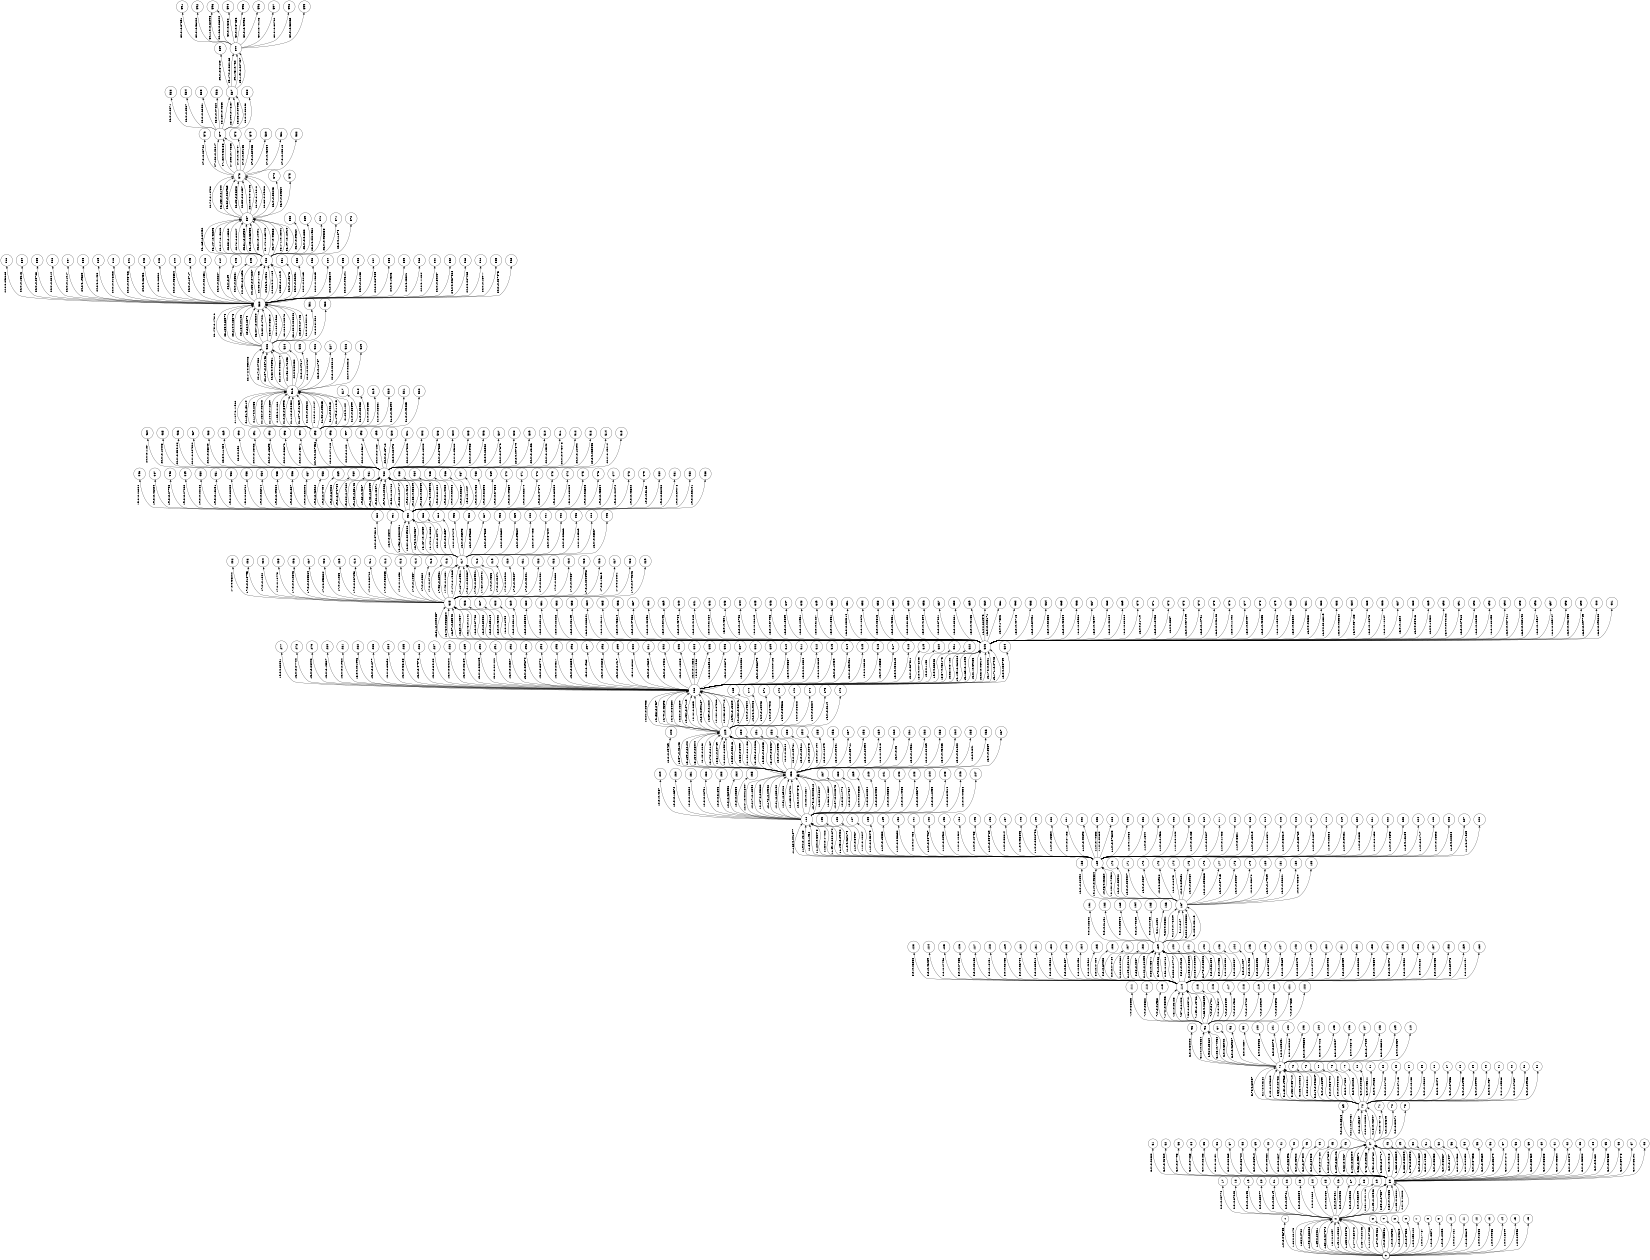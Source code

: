 digraph FST {
rankdir = LR;
size = "8.5,11";
label = "";
center = 1;
orientation = Landscape;
ranksep = "0.4";
nodesep = "0.25";
0 [label = "0", shape = circle, style = bold, fontsize = 14]
	0 -> 1 [label = "1:0/-0.046755", fontsize = 14];
	0 -> 2 [label = "1:68/0.20175", fontsize = 14];
	0 -> 2 [label = "1:38/0.4732", fontsize = 14];
	0 -> 2 [label = "1:193/-0.33262", fontsize = 14];
	0 -> 3 [label = "1:0/-0.053381", fontsize = 14];
	0 -> 4 [label = "1:0/-0.26982", fontsize = 14];
	0 -> 5 [label = "1:0/-0.24819", fontsize = 14];
	0 -> 2 [label = "1:69/0.24421", fontsize = 14];
	0 -> 6 [label = "1:0/-0.07536", fontsize = 14];
	0 -> 2 [label = "1:50/-0.027872", fontsize = 14];
	0 -> 2 [label = "1:51/0.2497", fontsize = 14];
	0 -> 2 [label = "1:191/0.15584", fontsize = 14];
	0 -> 7 [label = "1:0/0.095122", fontsize = 14];
	0 -> 2 [label = "1:135/0.38676", fontsize = 14];
	0 -> 2 [label = "1:177/0.32472", fontsize = 14];
	0 -> 2 [label = "1:137/0.24146", fontsize = 14];
	0 -> 8 [label = "1:0/0.17787", fontsize = 14];
	0 -> 2 [label = "1:111/0.27485", fontsize = 14];
	0 -> 2 [label = "1:27/0.49466", fontsize = 14];
	0 -> 9 [label = "1:0/-0.15571", fontsize = 14];
	0 -> 10 [label = "1:0/-0.12236", fontsize = 14];
	0 -> 11 [label = "1:0/0.27131", fontsize = 14];
	0 -> 12 [label = "1:0/-0.05619", fontsize = 14];
	0 -> 13 [label = "1:0/0.01536", fontsize = 14];
	0 -> 14 [label = "1:0/0.09055", fontsize = 14];
	0 -> 15 [label = "1:0/0.18899", fontsize = 14];
	0 -> 16 [label = "1:0/0.32995", fontsize = 14];
1 [label = "1", shape = circle, style = solid, fontsize = 14]
2 [label = "2", shape = circle, style = solid, fontsize = 14]
	2 -> 17 [label = "2:0/-0.28774", fontsize = 14];
	2 -> 18 [label = "2:0/-0.37025", fontsize = 14];
	2 -> 19 [label = "2:0/-0.18105", fontsize = 14];
	2 -> 20 [label = "2:0/-0.30077", fontsize = 14];
	2 -> 21 [label = "2:0/-0.20119", fontsize = 14];
	2 -> 22 [label = "2:0/-0.29721", fontsize = 14];
	2 -> 23 [label = "2:0/-0.32654", fontsize = 14];
	2 -> 24 [label = "2:0/-0.2664", fontsize = 14];
	2 -> 25 [label = "2:0/-0.31059", fontsize = 14];
	2 -> 26 [label = "2:0/-0.37821", fontsize = 14];
	2 -> 27 [label = "2:0/-0.24693", fontsize = 14];
	2 -> 28 [label = "2:0/-0.23823", fontsize = 14];
	2 -> 29 [label = "2:0/-0.38229", fontsize = 14];
	2 -> 30 [label = "2:201/-0.41118", fontsize = 14];
	2 -> 30 [label = "2:149/-0.42948", fontsize = 14];
	2 -> 30 [label = "2:55/-0.27357", fontsize = 14];
	2 -> 30 [label = "2:62/-0.41565", fontsize = 14];
	2 -> 30 [label = "2:109/-0.60301", fontsize = 14];
	2 -> 30 [label = "2:81/0.10803", fontsize = 14];
3 [label = "3", shape = circle, style = solid, fontsize = 14]
4 [label = "4", shape = circle, style = solid, fontsize = 14]
5 [label = "5", shape = circle, style = solid, fontsize = 14]
6 [label = "6", shape = circle, style = solid, fontsize = 14]
7 [label = "7", shape = circle, style = solid, fontsize = 14]
8 [label = "8", shape = circle, style = solid, fontsize = 14]
9 [label = "9", shape = circle, style = solid, fontsize = 14]
10 [label = "10", shape = circle, style = solid, fontsize = 14]
11 [label = "11", shape = circle, style = solid, fontsize = 14]
12 [label = "12", shape = circle, style = solid, fontsize = 14]
13 [label = "13", shape = circle, style = solid, fontsize = 14]
14 [label = "14", shape = circle, style = solid, fontsize = 14]
15 [label = "15", shape = circle, style = solid, fontsize = 14]
16 [label = "16", shape = circle, style = solid, fontsize = 14]
17 [label = "17", shape = circle, style = solid, fontsize = 14]
18 [label = "18", shape = circle, style = solid, fontsize = 14]
19 [label = "19", shape = circle, style = solid, fontsize = 14]
20 [label = "20", shape = circle, style = solid, fontsize = 14]
21 [label = "21", shape = circle, style = solid, fontsize = 14]
22 [label = "22", shape = circle, style = solid, fontsize = 14]
23 [label = "23", shape = circle, style = solid, fontsize = 14]
24 [label = "24", shape = circle, style = solid, fontsize = 14]
25 [label = "25", shape = circle, style = solid, fontsize = 14]
26 [label = "26", shape = circle, style = solid, fontsize = 14]
27 [label = "27", shape = circle, style = solid, fontsize = 14]
28 [label = "28", shape = circle, style = solid, fontsize = 14]
29 [label = "29", shape = circle, style = solid, fontsize = 14]
30 [label = "30", shape = circle, style = solid, fontsize = 14]
	30 -> 31 [label = "3:0/-0.26888", fontsize = 14];
	30 -> 32 [label = "3:0/-0.46429", fontsize = 14];
	30 -> 33 [label = "3:0/-0.27793", fontsize = 14];
	30 -> 34 [label = "3:0/-0.27263", fontsize = 14];
	30 -> 35 [label = "3:0/-0.28168", fontsize = 14];
	30 -> 36 [label = "3:0/-0.13151", fontsize = 14];
	30 -> 37 [label = "3:0/-0.38465", fontsize = 14];
	30 -> 38 [label = "3:0/-0.36704", fontsize = 14];
	30 -> 39 [label = "3:0/-0.36914", fontsize = 14];
	30 -> 40 [label = "3:0/-0.49064", fontsize = 14];
	30 -> 41 [label = "3:0/-0.51327", fontsize = 14];
	30 -> 42 [label = "3:0/-0.53496", fontsize = 14];
	30 -> 43 [label = "3:0/-0.43922", fontsize = 14];
	30 -> 44 [label = "3:0/-0.47404", fontsize = 14];
	30 -> 45 [label = "3:0/-0.64423", fontsize = 14];
	30 -> 46 [label = "3:0/-0.070784", fontsize = 14];
	30 -> 47 [label = "3:204/-0.27632", fontsize = 14];
	30 -> 47 [label = "3:109/-0.53146", fontsize = 14];
	30 -> 48 [label = "3:0/-0.31884", fontsize = 14];
	30 -> 47 [label = "3:68/-0.4067", fontsize = 14];
	30 -> 47 [label = "3:142/-0.33499", fontsize = 14];
	30 -> 47 [label = "3:56/-0.45571", fontsize = 14];
	30 -> 49 [label = "3:0/-0.14465", fontsize = 14];
	30 -> 50 [label = "3:0/-0.33058", fontsize = 14];
	30 -> 51 [label = "3:0/-0.33387", fontsize = 14];
	30 -> 52 [label = "3:0/-0.1447", fontsize = 14];
	30 -> 53 [label = "3:0/-0.41963", fontsize = 14];
	30 -> 54 [label = "3:0/-0.32893", fontsize = 14];
	30 -> 55 [label = "3:0/-0.37536", fontsize = 14];
	30 -> 47 [label = "3:76/-0.29268", fontsize = 14];
	30 -> 56 [label = "3:0/-0.49639", fontsize = 14];
	30 -> 57 [label = "3:0/-0.35279", fontsize = 14];
	30 -> 58 [label = "3:0/-0.47274", fontsize = 14];
	30 -> 59 [label = "3:0/-0.60008", fontsize = 14];
	30 -> 60 [label = "3:0/-0.35439", fontsize = 14];
	30 -> 61 [label = "3:0/-0.36823", fontsize = 14];
	30 -> 62 [label = "3:0/-0.45334", fontsize = 14];
	30 -> 63 [label = "3:0/-0.42472", fontsize = 14];
	30 -> 64 [label = "3:0/-0.43502", fontsize = 14];
	30 -> 65 [label = "3:0/-0.5162", fontsize = 14];
	30 -> 66 [label = "3:0/-0.53483", fontsize = 14];
	30 -> 67 [label = "3:0/-0.39478", fontsize = 14];
	30 -> 47 [label = "3:90/-0.28764", fontsize = 14];
	30 -> 68 [label = "3:0/-0.33191", fontsize = 14];
	30 -> 47 [label = "3:203/-0.27717", fontsize = 14];
	30 -> 47 [label = "3:31/-0.4215", fontsize = 14];
	30 -> 47 [label = "3:166/-0.33829", fontsize = 14];
	30 -> 47 [label = "3:188/-0.33059", fontsize = 14];
	30 -> 47 [label = "3:173/-0.36908", fontsize = 14];
31 [label = "31", shape = circle, style = solid, fontsize = 14]
32 [label = "32", shape = circle, style = solid, fontsize = 14]
33 [label = "33", shape = circle, style = solid, fontsize = 14]
34 [label = "34", shape = circle, style = solid, fontsize = 14]
35 [label = "35", shape = circle, style = solid, fontsize = 14]
36 [label = "36", shape = circle, style = solid, fontsize = 14]
37 [label = "37", shape = circle, style = solid, fontsize = 14]
38 [label = "38", shape = circle, style = solid, fontsize = 14]
39 [label = "39", shape = circle, style = solid, fontsize = 14]
40 [label = "40", shape = circle, style = solid, fontsize = 14]
41 [label = "41", shape = circle, style = solid, fontsize = 14]
42 [label = "42", shape = circle, style = solid, fontsize = 14]
43 [label = "43", shape = circle, style = solid, fontsize = 14]
44 [label = "44", shape = circle, style = solid, fontsize = 14]
45 [label = "45", shape = circle, style = solid, fontsize = 14]
46 [label = "46", shape = circle, style = solid, fontsize = 14]
47 [label = "47", shape = circle, style = solid, fontsize = 14]
	47 -> 69 [label = "4:0/-0.015515", fontsize = 14];
	47 -> 70 [label = "4:211/-0.59451", fontsize = 14];
	47 -> 71 [label = "4:0/-0.75772", fontsize = 14];
	47 -> 72 [label = "4:0/-0.34549", fontsize = 14];
	47 -> 70 [label = "4:3/-0.29397", fontsize = 14];
	47 -> 70 [label = "4:83/-0.28433", fontsize = 14];
	47 -> 70 [label = "4:13/-0.46047", fontsize = 14];
	47 -> 73 [label = "4:0/-0.30671", fontsize = 14];
48 [label = "48", shape = circle, style = solid, fontsize = 14]
49 [label = "49", shape = circle, style = solid, fontsize = 14]
50 [label = "50", shape = circle, style = solid, fontsize = 14]
51 [label = "51", shape = circle, style = solid, fontsize = 14]
52 [label = "52", shape = circle, style = solid, fontsize = 14]
53 [label = "53", shape = circle, style = solid, fontsize = 14]
54 [label = "54", shape = circle, style = solid, fontsize = 14]
55 [label = "55", shape = circle, style = solid, fontsize = 14]
56 [label = "56", shape = circle, style = solid, fontsize = 14]
57 [label = "57", shape = circle, style = solid, fontsize = 14]
58 [label = "58", shape = circle, style = solid, fontsize = 14]
59 [label = "59", shape = circle, style = solid, fontsize = 14]
60 [label = "60", shape = circle, style = solid, fontsize = 14]
61 [label = "61", shape = circle, style = solid, fontsize = 14]
62 [label = "62", shape = circle, style = solid, fontsize = 14]
63 [label = "63", shape = circle, style = solid, fontsize = 14]
64 [label = "64", shape = circle, style = solid, fontsize = 14]
65 [label = "65", shape = circle, style = solid, fontsize = 14]
66 [label = "66", shape = circle, style = solid, fontsize = 14]
67 [label = "67", shape = circle, style = solid, fontsize = 14]
68 [label = "68", shape = circle, style = solid, fontsize = 14]
69 [label = "69", shape = circle, style = solid, fontsize = 14]
70 [label = "70", shape = circle, style = solid, fontsize = 14]
	70 -> 74 [label = "5:73/0.30957", fontsize = 14];
	70 -> 75 [label = "5:0/-0.18699", fontsize = 14];
	70 -> 74 [label = "5:172/0.6181", fontsize = 14];
	70 -> 76 [label = "5:0/-0.038794", fontsize = 14];
	70 -> 77 [label = "5:0/-0.095408", fontsize = 14];
	70 -> 78 [label = "5:0/0.17838", fontsize = 14];
	70 -> 79 [label = "5:0/0.20292", fontsize = 14];
	70 -> 80 [label = "5:0/-0.24483", fontsize = 14];
	70 -> 74 [label = "5:19/-0.079305", fontsize = 14];
	70 -> 81 [label = "5:0/-0.48311", fontsize = 14];
	70 -> 74 [label = "5:53/-0.42738", fontsize = 14];
	70 -> 82 [label = "5:0/0.19253", fontsize = 14];
	70 -> 83 [label = "5:0/-0.21722", fontsize = 14];
	70 -> 84 [label = "5:0/-0.27115", fontsize = 14];
	70 -> 85 [label = "5:0/-0.13188", fontsize = 14];
	70 -> 86 [label = "5:0/-0.15664", fontsize = 14];
	70 -> 74 [label = "5:115/-0.19965", fontsize = 14];
	70 -> 87 [label = "5:0/0.15478", fontsize = 14];
	70 -> 74 [label = "5:156/-0.33714", fontsize = 14];
	70 -> 88 [label = "5:0/-0.27356", fontsize = 14];
	70 -> 89 [label = "5:0/-0.21995", fontsize = 14];
	70 -> 90 [label = "5:0/-0.20992", fontsize = 14];
	70 -> 91 [label = "5:0/0.21987", fontsize = 14];
	70 -> 74 [label = "5:123/0.20326", fontsize = 14];
	70 -> 74 [label = "5:48/-0.32411", fontsize = 14];
	70 -> 92 [label = "5:0/-0.29983", fontsize = 14];
	70 -> 93 [label = "5:0/-0.27657", fontsize = 14];
	70 -> 74 [label = "5:214/-0.092847", fontsize = 14];
	70 -> 94 [label = "5:0/-0.24926", fontsize = 14];
71 [label = "71", shape = circle, style = solid, fontsize = 14]
72 [label = "72", shape = circle, style = solid, fontsize = 14]
73 [label = "73", shape = circle, style = solid, fontsize = 14]
74 [label = "74", shape = circle, style = solid, fontsize = 14]
	74 -> 95 [label = "6:0/-0.34494", fontsize = 14];
	74 -> 96 [label = "6:114/-0.05684", fontsize = 14];
	74 -> 97 [label = "6:0/-0.53902", fontsize = 14];
	74 -> 98 [label = "6:0/-0.069007", fontsize = 14];
	74 -> 99 [label = "6:0/-0.4607", fontsize = 14];
	74 -> 100 [label = "6:0/0.33983", fontsize = 14];
	74 -> 101 [label = "6:0/-0.3079", fontsize = 14];
	74 -> 102 [label = "6:0/0.029391", fontsize = 14];
	74 -> 103 [label = "6:0/-0.30064", fontsize = 14];
	74 -> 104 [label = "6:0/-0.095535", fontsize = 14];
	74 -> 105 [label = "6:0/-0.37415", fontsize = 14];
	74 -> 106 [label = "6:0/-0.34057", fontsize = 14];
	74 -> 107 [label = "6:0/0.45878", fontsize = 14];
	74 -> 108 [label = "6:0/-0.17909", fontsize = 14];
	74 -> 109 [label = "6:0/-0.36821", fontsize = 14];
	74 -> 96 [label = "6:96/0.25664", fontsize = 14];
	74 -> 96 [label = "6:128/-0.74932", fontsize = 14];
	74 -> 110 [label = "6:0/0.45459", fontsize = 14];
75 [label = "75", shape = circle, style = solid, fontsize = 14]
76 [label = "76", shape = circle, style = solid, fontsize = 14]
77 [label = "77", shape = circle, style = solid, fontsize = 14]
78 [label = "78", shape = circle, style = solid, fontsize = 14]
79 [label = "79", shape = circle, style = solid, fontsize = 14]
80 [label = "80", shape = circle, style = solid, fontsize = 14]
81 [label = "81", shape = circle, style = solid, fontsize = 14]
82 [label = "82", shape = circle, style = solid, fontsize = 14]
83 [label = "83", shape = circle, style = solid, fontsize = 14]
84 [label = "84", shape = circle, style = solid, fontsize = 14]
85 [label = "85", shape = circle, style = solid, fontsize = 14]
86 [label = "86", shape = circle, style = solid, fontsize = 14]
87 [label = "87", shape = circle, style = solid, fontsize = 14]
88 [label = "88", shape = circle, style = solid, fontsize = 14]
89 [label = "89", shape = circle, style = solid, fontsize = 14]
90 [label = "90", shape = circle, style = solid, fontsize = 14]
91 [label = "91", shape = circle, style = solid, fontsize = 14]
92 [label = "92", shape = circle, style = solid, fontsize = 14]
93 [label = "93", shape = circle, style = solid, fontsize = 14]
94 [label = "94", shape = circle, style = solid, fontsize = 14]
95 [label = "95", shape = circle, style = solid, fontsize = 14]
96 [label = "96", shape = circle, style = solid, fontsize = 14]
	96 -> 111 [label = "7:0/-0.35866", fontsize = 14];
	96 -> 112 [label = "7:0/-0.23882", fontsize = 14];
	96 -> 113 [label = "7:0/-0.41958", fontsize = 14];
	96 -> 114 [label = "7:172/-0.38236", fontsize = 14];
	96 -> 114 [label = "7:81/-0.23188", fontsize = 14];
	96 -> 115 [label = "7:0/-0.31721", fontsize = 14];
	96 -> 114 [label = "7:57/-0.61023", fontsize = 14];
	96 -> 114 [label = "7:56/-0.039741", fontsize = 14];
	96 -> 114 [label = "7:149/-0.19756", fontsize = 14];
	96 -> 116 [label = "7:0/-0.19877", fontsize = 14];
	96 -> 114 [label = "7:163/0.068829", fontsize = 14];
	96 -> 117 [label = "7:0/-0.08449", fontsize = 14];
	96 -> 118 [label = "7:0/-0.31983", fontsize = 14];
	96 -> 119 [label = "7:0/-0.15723", fontsize = 14];
	96 -> 120 [label = "7:0/-0.42929", fontsize = 14];
	96 -> 121 [label = "7:0/-0.30696", fontsize = 14];
	96 -> 122 [label = "7:0/-0.37563", fontsize = 14];
97 [label = "97", shape = circle, style = solid, fontsize = 14]
98 [label = "98", shape = circle, style = solid, fontsize = 14]
99 [label = "99", shape = circle, style = solid, fontsize = 14]
100 [label = "100", shape = circle, style = solid, fontsize = 14]
101 [label = "101", shape = circle, style = solid, fontsize = 14]
102 [label = "102", shape = circle, style = solid, fontsize = 14]
103 [label = "103", shape = circle, style = solid, fontsize = 14]
104 [label = "104", shape = circle, style = solid, fontsize = 14]
105 [label = "105", shape = circle, style = solid, fontsize = 14]
106 [label = "106", shape = circle, style = solid, fontsize = 14]
107 [label = "107", shape = circle, style = solid, fontsize = 14]
108 [label = "108", shape = circle, style = solid, fontsize = 14]
109 [label = "109", shape = circle, style = solid, fontsize = 14]
110 [label = "110", shape = circle, style = solid, fontsize = 14]
111 [label = "111", shape = circle, style = solid, fontsize = 14]
112 [label = "112", shape = circle, style = solid, fontsize = 14]
113 [label = "113", shape = circle, style = solid, fontsize = 14]
114 [label = "114", shape = circle, style = solid, fontsize = 14]
	114 -> 123 [label = "8:0/-0.26888", fontsize = 14];
	114 -> 124 [label = "8:0/-0.46429", fontsize = 14];
	114 -> 125 [label = "8:0/-0.27793", fontsize = 14];
	114 -> 126 [label = "8:0/-0.27263", fontsize = 14];
	114 -> 127 [label = "8:0/-0.28168", fontsize = 14];
	114 -> 128 [label = "8:0/-0.13151", fontsize = 14];
	114 -> 129 [label = "8:0/-0.38465", fontsize = 14];
	114 -> 130 [label = "8:0/-0.36704", fontsize = 14];
	114 -> 131 [label = "8:0/-0.36914", fontsize = 14];
	114 -> 132 [label = "8:0/-0.49064", fontsize = 14];
	114 -> 133 [label = "8:0/-0.51327", fontsize = 14];
	114 -> 134 [label = "8:0/-0.53496", fontsize = 14];
	114 -> 135 [label = "8:0/-0.43922", fontsize = 14];
	114 -> 136 [label = "8:0/-0.47404", fontsize = 14];
	114 -> 137 [label = "8:0/-0.64423", fontsize = 14];
	114 -> 138 [label = "8:0/-0.070784", fontsize = 14];
	114 -> 139 [label = "8:204/-0.27632", fontsize = 14];
	114 -> 139 [label = "8:109/-0.53146", fontsize = 14];
	114 -> 140 [label = "8:0/-0.31884", fontsize = 14];
	114 -> 139 [label = "8:68/-0.4067", fontsize = 14];
	114 -> 139 [label = "8:142/-0.33499", fontsize = 14];
	114 -> 139 [label = "8:56/-0.45571", fontsize = 14];
	114 -> 141 [label = "8:0/-0.14465", fontsize = 14];
	114 -> 142 [label = "8:0/-0.33058", fontsize = 14];
	114 -> 143 [label = "8:0/-0.33387", fontsize = 14];
	114 -> 144 [label = "8:0/-0.1447", fontsize = 14];
	114 -> 145 [label = "8:0/-0.41963", fontsize = 14];
	114 -> 146 [label = "8:0/-0.32893", fontsize = 14];
	114 -> 147 [label = "8:0/-0.37536", fontsize = 14];
	114 -> 139 [label = "8:76/-0.29268", fontsize = 14];
	114 -> 148 [label = "8:0/-0.49639", fontsize = 14];
	114 -> 149 [label = "8:0/-0.35279", fontsize = 14];
	114 -> 150 [label = "8:0/-0.47274", fontsize = 14];
	114 -> 151 [label = "8:0/-0.60008", fontsize = 14];
	114 -> 152 [label = "8:0/-0.35439", fontsize = 14];
	114 -> 153 [label = "8:0/-0.36823", fontsize = 14];
	114 -> 154 [label = "8:0/-0.45334", fontsize = 14];
	114 -> 155 [label = "8:0/-0.42472", fontsize = 14];
	114 -> 156 [label = "8:0/-0.43502", fontsize = 14];
	114 -> 157 [label = "8:0/-0.5162", fontsize = 14];
	114 -> 158 [label = "8:0/-0.53483", fontsize = 14];
	114 -> 159 [label = "8:0/-0.39478", fontsize = 14];
	114 -> 139 [label = "8:90/-0.28764", fontsize = 14];
	114 -> 160 [label = "8:0/-0.33191", fontsize = 14];
	114 -> 139 [label = "8:203/-0.27717", fontsize = 14];
	114 -> 139 [label = "8:31/-0.4215", fontsize = 14];
	114 -> 139 [label = "8:166/-0.33829", fontsize = 14];
	114 -> 139 [label = "8:188/-0.33059", fontsize = 14];
	114 -> 139 [label = "8:173/-0.36908", fontsize = 14];
115 [label = "115", shape = circle, style = solid, fontsize = 14]
116 [label = "116", shape = circle, style = solid, fontsize = 14]
117 [label = "117", shape = circle, style = solid, fontsize = 14]
118 [label = "118", shape = circle, style = solid, fontsize = 14]
119 [label = "119", shape = circle, style = solid, fontsize = 14]
120 [label = "120", shape = circle, style = solid, fontsize = 14]
121 [label = "121", shape = circle, style = solid, fontsize = 14]
122 [label = "122", shape = circle, style = solid, fontsize = 14]
123 [label = "123", shape = circle, style = solid, fontsize = 14]
124 [label = "124", shape = circle, style = solid, fontsize = 14]
125 [label = "125", shape = circle, style = solid, fontsize = 14]
126 [label = "126", shape = circle, style = solid, fontsize = 14]
127 [label = "127", shape = circle, style = solid, fontsize = 14]
128 [label = "128", shape = circle, style = solid, fontsize = 14]
129 [label = "129", shape = circle, style = solid, fontsize = 14]
130 [label = "130", shape = circle, style = solid, fontsize = 14]
131 [label = "131", shape = circle, style = solid, fontsize = 14]
132 [label = "132", shape = circle, style = solid, fontsize = 14]
133 [label = "133", shape = circle, style = solid, fontsize = 14]
134 [label = "134", shape = circle, style = solid, fontsize = 14]
135 [label = "135", shape = circle, style = solid, fontsize = 14]
136 [label = "136", shape = circle, style = solid, fontsize = 14]
137 [label = "137", shape = circle, style = solid, fontsize = 14]
138 [label = "138", shape = circle, style = solid, fontsize = 14]
139 [label = "139", shape = circle, style = solid, fontsize = 14]
	139 -> 161 [label = "9:0/-0.22502", fontsize = 14];
	139 -> 162 [label = "9:0/-0.21131", fontsize = 14];
	139 -> 163 [label = "9:0/-0.30594", fontsize = 14];
	139 -> 164 [label = "9:0/-0.79029", fontsize = 14];
	139 -> 165 [label = "9:0/-0.21985", fontsize = 14];
	139 -> 166 [label = "9:0/1.2094", fontsize = 14];
	139 -> 167 [label = "9:64/0.26881", fontsize = 14];
	139 -> 167 [label = "9:114/-0.75229", fontsize = 14];
	139 -> 167 [label = "9:11/-0.27", fontsize = 14];
	139 -> 167 [label = "9:208/-0.058552", fontsize = 14];
	139 -> 167 [label = "9:120/0.25119", fontsize = 14];
140 [label = "140", shape = circle, style = solid, fontsize = 14]
141 [label = "141", shape = circle, style = solid, fontsize = 14]
142 [label = "142", shape = circle, style = solid, fontsize = 14]
143 [label = "143", shape = circle, style = solid, fontsize = 14]
144 [label = "144", shape = circle, style = solid, fontsize = 14]
145 [label = "145", shape = circle, style = solid, fontsize = 14]
146 [label = "146", shape = circle, style = solid, fontsize = 14]
147 [label = "147", shape = circle, style = solid, fontsize = 14]
148 [label = "148", shape = circle, style = solid, fontsize = 14]
149 [label = "149", shape = circle, style = solid, fontsize = 14]
150 [label = "150", shape = circle, style = solid, fontsize = 14]
151 [label = "151", shape = circle, style = solid, fontsize = 14]
152 [label = "152", shape = circle, style = solid, fontsize = 14]
153 [label = "153", shape = circle, style = solid, fontsize = 14]
154 [label = "154", shape = circle, style = solid, fontsize = 14]
155 [label = "155", shape = circle, style = solid, fontsize = 14]
156 [label = "156", shape = circle, style = solid, fontsize = 14]
157 [label = "157", shape = circle, style = solid, fontsize = 14]
158 [label = "158", shape = circle, style = solid, fontsize = 14]
159 [label = "159", shape = circle, style = solid, fontsize = 14]
160 [label = "160", shape = circle, style = solid, fontsize = 14]
161 [label = "161", shape = circle, style = solid, fontsize = 14]
162 [label = "162", shape = circle, style = solid, fontsize = 14]
163 [label = "163", shape = circle, style = solid, fontsize = 14]
164 [label = "164", shape = circle, style = solid, fontsize = 14]
165 [label = "165", shape = circle, style = solid, fontsize = 14]
166 [label = "166", shape = circle, style = solid, fontsize = 14]
167 [label = "167", shape = circle, style = solid, fontsize = 14]
	167 -> 168 [label = "10:0/-0.34494", fontsize = 14];
	167 -> 169 [label = "10:114/-0.05684", fontsize = 14];
	167 -> 170 [label = "10:0/-0.53902", fontsize = 14];
	167 -> 171 [label = "10:0/-0.069007", fontsize = 14];
	167 -> 172 [label = "10:0/-0.4607", fontsize = 14];
	167 -> 173 [label = "10:0/0.33983", fontsize = 14];
	167 -> 174 [label = "10:0/-0.3079", fontsize = 14];
	167 -> 175 [label = "10:0/0.029391", fontsize = 14];
	167 -> 176 [label = "10:0/-0.30064", fontsize = 14];
	167 -> 177 [label = "10:0/-0.095535", fontsize = 14];
	167 -> 178 [label = "10:0/-0.37415", fontsize = 14];
	167 -> 179 [label = "10:0/-0.34057", fontsize = 14];
	167 -> 180 [label = "10:0/0.45878", fontsize = 14];
	167 -> 181 [label = "10:0/-0.17909", fontsize = 14];
	167 -> 182 [label = "10:0/-0.36821", fontsize = 14];
	167 -> 169 [label = "10:96/0.25664", fontsize = 14];
	167 -> 169 [label = "10:128/-0.74932", fontsize = 14];
	167 -> 183 [label = "10:0/0.45459", fontsize = 14];
168 [label = "168", shape = circle, style = solid, fontsize = 14]
169 [label = "169", shape = circle, style = solid, fontsize = 14]
	169 -> 184 [label = "11:168/0.041877", fontsize = 14];
	169 -> 185 [label = "11:0/0.064174", fontsize = 14];
	169 -> 186 [label = "11:0/-0.34987", fontsize = 14];
	169 -> 187 [label = "11:0/-0.10627", fontsize = 14];
	169 -> 188 [label = "11:0/-0.045479", fontsize = 14];
	169 -> 189 [label = "11:0/-0.13332", fontsize = 14];
	169 -> 190 [label = "11:0/-0.043652", fontsize = 14];
	169 -> 191 [label = "11:0/0.27433", fontsize = 14];
	169 -> 192 [label = "11:0/-0.087987", fontsize = 14];
	169 -> 193 [label = "11:0/-0.20982", fontsize = 14];
	169 -> 194 [label = "11:0/-0.10434", fontsize = 14];
	169 -> 195 [label = "11:0/-0.12753", fontsize = 14];
	169 -> 196 [label = "11:0/-0.054789", fontsize = 14];
	169 -> 197 [label = "11:0/-0.36614", fontsize = 14];
	169 -> 198 [label = "11:0/0.033593", fontsize = 14];
	169 -> 199 [label = "11:0/-0.0026756", fontsize = 14];
	169 -> 200 [label = "11:0/-0.15534", fontsize = 14];
	169 -> 201 [label = "11:0/-0.27135", fontsize = 14];
	169 -> 202 [label = "11:0/-0.40398", fontsize = 14];
	169 -> 203 [label = "11:0/-0.70663", fontsize = 14];
	169 -> 204 [label = "11:0/-0.42635", fontsize = 14];
	169 -> 205 [label = "11:0/-0.078803", fontsize = 14];
	169 -> 184 [label = "11:94/-0.13188", fontsize = 14];
	169 -> 206 [label = "11:0/0.12083", fontsize = 14];
	169 -> 207 [label = "11:0/-0.1644", fontsize = 14];
	169 -> 208 [label = "11:0/-0.21956", fontsize = 14];
	169 -> 184 [label = "11:68/0.1452", fontsize = 14];
	169 -> 209 [label = "11:0/-0.31848", fontsize = 14];
	169 -> 210 [label = "11:0/-0.13163", fontsize = 14];
	169 -> 211 [label = "11:0/-0.24607", fontsize = 14];
	169 -> 212 [label = "11:0/-0.11485", fontsize = 14];
	169 -> 184 [label = "11:124/-0.55478", fontsize = 14];
	169 -> 213 [label = "11:0/-0.6681", fontsize = 14];
	169 -> 214 [label = "11:0/-0.13015", fontsize = 14];
	169 -> 184 [label = "11:64/-0.17422", fontsize = 14];
	169 -> 215 [label = "11:0/-0.28971", fontsize = 14];
	169 -> 184 [label = "11:49/-0.0041374", fontsize = 14];
	169 -> 184 [label = "11:145/-0.29402", fontsize = 14];
	169 -> 216 [label = "11:0/-0.32519", fontsize = 14];
	169 -> 217 [label = "11:0/-0.25789", fontsize = 14];
	169 -> 218 [label = "11:0/-0.21327", fontsize = 14];
	169 -> 219 [label = "11:0/0.23338", fontsize = 14];
	169 -> 220 [label = "11:0/-0.29231", fontsize = 14];
	169 -> 221 [label = "11:0/-0.2685", fontsize = 14];
	169 -> 222 [label = "11:0/-0.31698", fontsize = 14];
	169 -> 223 [label = "11:0/-0.14698", fontsize = 14];
	169 -> 224 [label = "11:0/0.13135", fontsize = 14];
	169 -> 225 [label = "11:0/-0.21717", fontsize = 14];
	169 -> 226 [label = "11:0/-0.16538", fontsize = 14];
	169 -> 227 [label = "11:0/0.22028", fontsize = 14];
	169 -> 228 [label = "11:0/0.071969", fontsize = 14];
170 [label = "170", shape = circle, style = solid, fontsize = 14]
171 [label = "171", shape = circle, style = solid, fontsize = 14]
172 [label = "172", shape = circle, style = solid, fontsize = 14]
173 [label = "173", shape = circle, style = solid, fontsize = 14]
174 [label = "174", shape = circle, style = solid, fontsize = 14]
175 [label = "175", shape = circle, style = solid, fontsize = 14]
176 [label = "176", shape = circle, style = solid, fontsize = 14]
177 [label = "177", shape = circle, style = solid, fontsize = 14]
178 [label = "178", shape = circle, style = solid, fontsize = 14]
179 [label = "179", shape = circle, style = solid, fontsize = 14]
180 [label = "180", shape = circle, style = solid, fontsize = 14]
181 [label = "181", shape = circle, style = solid, fontsize = 14]
182 [label = "182", shape = circle, style = solid, fontsize = 14]
183 [label = "183", shape = circle, style = solid, fontsize = 14]
184 [label = "184", shape = circle, style = solid, fontsize = 14]
	184 -> 229 [label = "12:0/-0.4287", fontsize = 14];
	184 -> 230 [label = "12:0/-0.16672", fontsize = 14];
	184 -> 231 [label = "12:0/-0.28802", fontsize = 14];
	184 -> 232 [label = "12:0/-0.28751", fontsize = 14];
	184 -> 233 [label = "12:0/-0.51593", fontsize = 14];
	184 -> 234 [label = "12:0/-0.080556", fontsize = 14];
	184 -> 235 [label = "12:0/-0.25555", fontsize = 14];
	184 -> 236 [label = "12:47/-0.00018007", fontsize = 14];
	184 -> 236 [label = "12:217/-0.10594", fontsize = 14];
	184 -> 237 [label = "12:0/-0.11778", fontsize = 14];
	184 -> 236 [label = "12:187/0.025382", fontsize = 14];
	184 -> 238 [label = "12:0/-0.27927", fontsize = 14];
	184 -> 239 [label = "12:0/0.023635", fontsize = 14];
	184 -> 240 [label = "12:0/-0.32054", fontsize = 14];
	184 -> 241 [label = "12:0/-0.34433", fontsize = 14];
	184 -> 242 [label = "12:0/-0.25555", fontsize = 14];
	184 -> 243 [label = "12:0/-0.14065", fontsize = 14];
	184 -> 244 [label = "12:0/-0.25673", fontsize = 14];
	184 -> 245 [label = "12:0/-0.12455", fontsize = 14];
	184 -> 246 [label = "12:0/-0.34018", fontsize = 14];
	184 -> 247 [label = "12:0/-0.40636", fontsize = 14];
	184 -> 236 [label = "12:172/-0.04902", fontsize = 14];
	184 -> 236 [label = "12:81/-0.055152", fontsize = 14];
	184 -> 236 [label = "12:51/-0.69416", fontsize = 14];
	184 -> 236 [label = "12:165/0.28721", fontsize = 14];
	184 -> 236 [label = "12:31/0.027376", fontsize = 14];
	184 -> 236 [label = "12:42/-0.2617", fontsize = 14];
	184 -> 236 [label = "12:73/-0.0042512", fontsize = 14];
	184 -> 236 [label = "12:62/0.26847", fontsize = 14];
	184 -> 236 [label = "12:56/0.14557", fontsize = 14];
	184 -> 236 [label = "12:57/-0.024375", fontsize = 14];
185 [label = "185", shape = circle, style = solid, fontsize = 14]
186 [label = "186", shape = circle, style = solid, fontsize = 14]
187 [label = "187", shape = circle, style = solid, fontsize = 14]
188 [label = "188", shape = circle, style = solid, fontsize = 14]
189 [label = "189", shape = circle, style = solid, fontsize = 14]
190 [label = "190", shape = circle, style = solid, fontsize = 14]
191 [label = "191", shape = circle, style = solid, fontsize = 14]
192 [label = "192", shape = circle, style = solid, fontsize = 14]
193 [label = "193", shape = circle, style = solid, fontsize = 14]
194 [label = "194", shape = circle, style = solid, fontsize = 14]
195 [label = "195", shape = circle, style = solid, fontsize = 14]
196 [label = "196", shape = circle, style = solid, fontsize = 14]
197 [label = "197", shape = circle, style = solid, fontsize = 14]
198 [label = "198", shape = circle, style = solid, fontsize = 14]
199 [label = "199", shape = circle, style = solid, fontsize = 14]
200 [label = "200", shape = circle, style = solid, fontsize = 14]
201 [label = "201", shape = circle, style = solid, fontsize = 14]
202 [label = "202", shape = circle, style = solid, fontsize = 14]
203 [label = "203", shape = circle, style = solid, fontsize = 14]
204 [label = "204", shape = circle, style = solid, fontsize = 14]
205 [label = "205", shape = circle, style = solid, fontsize = 14]
206 [label = "206", shape = circle, style = solid, fontsize = 14]
207 [label = "207", shape = circle, style = solid, fontsize = 14]
208 [label = "208", shape = circle, style = solid, fontsize = 14]
209 [label = "209", shape = circle, style = solid, fontsize = 14]
210 [label = "210", shape = circle, style = solid, fontsize = 14]
211 [label = "211", shape = circle, style = solid, fontsize = 14]
212 [label = "212", shape = circle, style = solid, fontsize = 14]
213 [label = "213", shape = circle, style = solid, fontsize = 14]
214 [label = "214", shape = circle, style = solid, fontsize = 14]
215 [label = "215", shape = circle, style = solid, fontsize = 14]
216 [label = "216", shape = circle, style = solid, fontsize = 14]
217 [label = "217", shape = circle, style = solid, fontsize = 14]
218 [label = "218", shape = circle, style = solid, fontsize = 14]
219 [label = "219", shape = circle, style = solid, fontsize = 14]
220 [label = "220", shape = circle, style = solid, fontsize = 14]
221 [label = "221", shape = circle, style = solid, fontsize = 14]
222 [label = "222", shape = circle, style = solid, fontsize = 14]
223 [label = "223", shape = circle, style = solid, fontsize = 14]
224 [label = "224", shape = circle, style = solid, fontsize = 14]
225 [label = "225", shape = circle, style = solid, fontsize = 14]
226 [label = "226", shape = circle, style = solid, fontsize = 14]
227 [label = "227", shape = circle, style = solid, fontsize = 14]
228 [label = "228", shape = circle, style = solid, fontsize = 14]
229 [label = "229", shape = circle, style = solid, fontsize = 14]
230 [label = "230", shape = circle, style = solid, fontsize = 14]
231 [label = "231", shape = circle, style = solid, fontsize = 14]
232 [label = "232", shape = circle, style = solid, fontsize = 14]
233 [label = "233", shape = circle, style = solid, fontsize = 14]
234 [label = "234", shape = circle, style = solid, fontsize = 14]
235 [label = "235", shape = circle, style = solid, fontsize = 14]
236 [label = "236", shape = circle, style = solid, fontsize = 14]
	236 -> 248 [label = "13:0/-0.29759", fontsize = 14];
	236 -> 249 [label = "13:57/-0.46103", fontsize = 14];
	236 -> 250 [label = "13:0/-0.10593", fontsize = 14];
	236 -> 251 [label = "13:0/-0.4344", fontsize = 14];
	236 -> 252 [label = "13:0/-0.29761", fontsize = 14];
	236 -> 253 [label = "13:0/-0.15611", fontsize = 14];
	236 -> 254 [label = "13:0/-0.20073", fontsize = 14];
	236 -> 255 [label = "13:0/-0.27194", fontsize = 14];
	236 -> 256 [label = "13:0/-0.16479", fontsize = 14];
	236 -> 257 [label = "13:0/-0.29641", fontsize = 14];
	236 -> 258 [label = "13:0/-0.33711", fontsize = 14];
	236 -> 259 [label = "13:0/-0.24494", fontsize = 14];
	236 -> 260 [label = "13:0/-0.19015", fontsize = 14];
	236 -> 261 [label = "13:0/-0.25", fontsize = 14];
	236 -> 262 [label = "13:0/-0.14581", fontsize = 14];
	236 -> 249 [label = "13:189/-0.22102", fontsize = 14];
	236 -> 249 [label = "13:134/-0.23004", fontsize = 14];
	236 -> 249 [label = "13:15/-0.2343", fontsize = 14];
	236 -> 249 [label = "13:178/-0.21137", fontsize = 14];
	236 -> 249 [label = "13:31/-0.24789", fontsize = 14];
	236 -> 249 [label = "13:200/-0.39973", fontsize = 14];
	236 -> 249 [label = "13:38/-0.36216", fontsize = 14];
	236 -> 263 [label = "13:0/-0.38489", fontsize = 14];
	236 -> 264 [label = "13:0/-0.43285", fontsize = 14];
	236 -> 265 [label = "13:0/-0.31222", fontsize = 14];
	236 -> 266 [label = "13:0/0.341", fontsize = 14];
	236 -> 249 [label = "13:56/-0.3999", fontsize = 14];
	236 -> 267 [label = "13:0/-0.3569", fontsize = 14];
	236 -> 249 [label = "13:142/-0.31193", fontsize = 14];
	236 -> 249 [label = "13:198/-0.22286", fontsize = 14];
	236 -> 249 [label = "13:68/-0.31363", fontsize = 14];
	236 -> 249 [label = "13:109/-0.56087", fontsize = 14];
237 [label = "237", shape = circle, style = solid, fontsize = 14]
238 [label = "238", shape = circle, style = solid, fontsize = 14]
239 [label = "239", shape = circle, style = solid, fontsize = 14]
240 [label = "240", shape = circle, style = solid, fontsize = 14]
241 [label = "241", shape = circle, style = solid, fontsize = 14]
242 [label = "242", shape = circle, style = solid, fontsize = 14]
243 [label = "243", shape = circle, style = solid, fontsize = 14]
244 [label = "244", shape = circle, style = solid, fontsize = 14]
245 [label = "245", shape = circle, style = solid, fontsize = 14]
246 [label = "246", shape = circle, style = solid, fontsize = 14]
247 [label = "247", shape = circle, style = solid, fontsize = 14]
248 [label = "248", shape = circle, style = solid, fontsize = 14]
249 [label = "249", shape = circle, style = solid, fontsize = 14]
	249 -> 268 [label = "14:24/-0.26966", fontsize = 14];
	249 -> 269 [label = "14:0/-0.19644", fontsize = 14];
	249 -> 270 [label = "14:0/0.019448", fontsize = 14];
	249 -> 271 [label = "14:0/-0.13048", fontsize = 14];
	249 -> 272 [label = "14:0/-0.37908", fontsize = 14];
	249 -> 273 [label = "14:0/-0.35586", fontsize = 14];
	249 -> 268 [label = "14:158/-0.2487", fontsize = 14];
	249 -> 268 [label = "14:79/-0.45393", fontsize = 14];
	249 -> 274 [label = "14:0/-0.26428", fontsize = 14];
	249 -> 268 [label = "14:41/-0.54664", fontsize = 14];
	249 -> 268 [label = "14:84/-0.16809", fontsize = 14];
	249 -> 268 [label = "14:150/-0.27115", fontsize = 14];
	249 -> 268 [label = "14:18/-0.0659", fontsize = 14];
	249 -> 268 [label = "14:5/0.0094127", fontsize = 14];
	249 -> 268 [label = "14:89/-0.21224", fontsize = 14];
	249 -> 275 [label = "14:0/-0.26284", fontsize = 14];
	249 -> 276 [label = "14:0/-0.2614", fontsize = 14];
	249 -> 268 [label = "14:102/-0.37566", fontsize = 14];
	249 -> 268 [label = "14:103/-0.37712", fontsize = 14];
	249 -> 268 [label = "14:92/-0.15609", fontsize = 14];
	249 -> 268 [label = "14:122/-0.56041", fontsize = 14];
250 [label = "250", shape = circle, style = solid, fontsize = 14]
251 [label = "251", shape = circle, style = solid, fontsize = 14]
252 [label = "252", shape = circle, style = solid, fontsize = 14]
253 [label = "253", shape = circle, style = solid, fontsize = 14]
254 [label = "254", shape = circle, style = solid, fontsize = 14]
255 [label = "255", shape = circle, style = solid, fontsize = 14]
256 [label = "256", shape = circle, style = solid, fontsize = 14]
257 [label = "257", shape = circle, style = solid, fontsize = 14]
258 [label = "258", shape = circle, style = solid, fontsize = 14]
259 [label = "259", shape = circle, style = solid, fontsize = 14]
260 [label = "260", shape = circle, style = solid, fontsize = 14]
261 [label = "261", shape = circle, style = solid, fontsize = 14]
262 [label = "262", shape = circle, style = solid, fontsize = 14]
263 [label = "263", shape = circle, style = solid, fontsize = 14]
264 [label = "264", shape = circle, style = solid, fontsize = 14]
265 [label = "265", shape = circle, style = solid, fontsize = 14]
266 [label = "266", shape = circle, style = solid, fontsize = 14]
267 [label = "267", shape = circle, style = solid, fontsize = 14]
268 [label = "268", shape = circle, style = solid, fontsize = 14]
	268 -> 277 [label = "15:0/0.30851", fontsize = 14];
	268 -> 278 [label = "15:0/-0.27744", fontsize = 14];
	268 -> 279 [label = "15:0/-0.26042", fontsize = 14];
	268 -> 280 [label = "15:0/-0.15587", fontsize = 14];
	268 -> 281 [label = "15:0/-0.21964", fontsize = 14];
	268 -> 282 [label = "15:0/0.001995", fontsize = 14];
	268 -> 283 [label = "15:0/-0.21277", fontsize = 14];
	268 -> 284 [label = "15:0/-0.35693", fontsize = 14];
	268 -> 285 [label = "15:0/-0.36153", fontsize = 14];
	268 -> 286 [label = "15:0/-0.47978", fontsize = 14];
	268 -> 287 [label = "15:0/-0.34103", fontsize = 14];
	268 -> 288 [label = "15:0/-0.50204", fontsize = 14];
	268 -> 289 [label = "15:0/-0.25189", fontsize = 14];
	268 -> 290 [label = "15:0/-0.028229", fontsize = 14];
	268 -> 291 [label = "15:0/-0.021041", fontsize = 14];
	268 -> 292 [label = "15:0/-0.22507", fontsize = 14];
	268 -> 293 [label = "15:0/-0.029874", fontsize = 14];
	268 -> 294 [label = "15:0/-0.33778", fontsize = 14];
	268 -> 295 [label = "15:0/-0.20517", fontsize = 14];
	268 -> 296 [label = "15:0/-0.26833", fontsize = 14];
	268 -> 297 [label = "15:0/-0.1963", fontsize = 14];
	268 -> 298 [label = "15:0/-0.22628", fontsize = 14];
	268 -> 299 [label = "15:0/-0.21417", fontsize = 14];
	268 -> 300 [label = "15:0/-0.3064", fontsize = 14];
	268 -> 301 [label = "15:0/-0.10629", fontsize = 14];
	268 -> 302 [label = "15:0/-0.14402", fontsize = 14];
	268 -> 303 [label = "15:0/-0.18005", fontsize = 14];
	268 -> 304 [label = "15:0/-0.11658", fontsize = 14];
	268 -> 305 [label = "15:0/0.11983", fontsize = 14];
	268 -> 306 [label = "15:0/0.069918", fontsize = 14];
	268 -> 307 [label = "15:0/-0.26878", fontsize = 14];
	268 -> 308 [label = "15:0/0.082256", fontsize = 14];
	268 -> 309 [label = "15:0/-0.066079", fontsize = 14];
	268 -> 310 [label = "15:0/0.049723", fontsize = 14];
	268 -> 311 [label = "15:0/0.048587", fontsize = 14];
	268 -> 312 [label = "15:0/0.010854", fontsize = 14];
	268 -> 313 [label = "15:0/0.084389", fontsize = 14];
	268 -> 314 [label = "15:0/-0.10439", fontsize = 14];
	268 -> 315 [label = "15:0/-0.092981", fontsize = 14];
	268 -> 316 [label = "15:0/0.06565", fontsize = 14];
	268 -> 317 [label = "15:0/-0.16663", fontsize = 14];
	268 -> 318 [label = "15:0/0.032615", fontsize = 14];
	268 -> 319 [label = "15:0/-0.037511", fontsize = 14];
	268 -> 320 [label = "15:0/0.0076245", fontsize = 14];
	268 -> 321 [label = "15:0/0.1155", fontsize = 14];
	268 -> 322 [label = "15:0/0.36063", fontsize = 14];
	268 -> 323 [label = "15:57/0.052175", fontsize = 14];
	268 -> 323 [label = "15:56/-0.57102", fontsize = 14];
	268 -> 323 [label = "15:149/-0.060866", fontsize = 14];
	268 -> 323 [label = "15:163/-0.11893", fontsize = 14];
	268 -> 323 [label = "15:81/-0.59235", fontsize = 14];
	268 -> 324 [label = "15:0/0.053749", fontsize = 14];
	268 -> 323 [label = "15:35/-0.039107", fontsize = 14];
	268 -> 323 [label = "15:172/-0.5021", fontsize = 14];
	268 -> 323 [label = "15:171/-0.27942", fontsize = 14];
269 [label = "269", shape = circle, style = solid, fontsize = 14]
270 [label = "270", shape = circle, style = solid, fontsize = 14]
271 [label = "271", shape = circle, style = solid, fontsize = 14]
272 [label = "272", shape = circle, style = solid, fontsize = 14]
273 [label = "273", shape = circle, style = solid, fontsize = 14]
274 [label = "274", shape = circle, style = solid, fontsize = 14]
275 [label = "275", shape = circle, style = solid, fontsize = 14]
276 [label = "276", shape = circle, style = solid, fontsize = 14]
277 [label = "277", shape = circle, style = solid, fontsize = 14]
278 [label = "278", shape = circle, style = solid, fontsize = 14]
279 [label = "279", shape = circle, style = solid, fontsize = 14]
280 [label = "280", shape = circle, style = solid, fontsize = 14]
281 [label = "281", shape = circle, style = solid, fontsize = 14]
282 [label = "282", shape = circle, style = solid, fontsize = 14]
283 [label = "283", shape = circle, style = solid, fontsize = 14]
284 [label = "284", shape = circle, style = solid, fontsize = 14]
285 [label = "285", shape = circle, style = solid, fontsize = 14]
286 [label = "286", shape = circle, style = solid, fontsize = 14]
287 [label = "287", shape = circle, style = solid, fontsize = 14]
288 [label = "288", shape = circle, style = solid, fontsize = 14]
289 [label = "289", shape = circle, style = solid, fontsize = 14]
290 [label = "290", shape = circle, style = solid, fontsize = 14]
291 [label = "291", shape = circle, style = solid, fontsize = 14]
292 [label = "292", shape = circle, style = solid, fontsize = 14]
293 [label = "293", shape = circle, style = solid, fontsize = 14]
294 [label = "294", shape = circle, style = solid, fontsize = 14]
295 [label = "295", shape = circle, style = solid, fontsize = 14]
296 [label = "296", shape = circle, style = solid, fontsize = 14]
297 [label = "297", shape = circle, style = solid, fontsize = 14]
298 [label = "298", shape = circle, style = solid, fontsize = 14]
299 [label = "299", shape = circle, style = solid, fontsize = 14]
300 [label = "300", shape = circle, style = solid, fontsize = 14]
301 [label = "301", shape = circle, style = solid, fontsize = 14]
302 [label = "302", shape = circle, style = solid, fontsize = 14]
303 [label = "303", shape = circle, style = solid, fontsize = 14]
304 [label = "304", shape = circle, style = solid, fontsize = 14]
305 [label = "305", shape = circle, style = solid, fontsize = 14]
306 [label = "306", shape = circle, style = solid, fontsize = 14]
307 [label = "307", shape = circle, style = solid, fontsize = 14]
308 [label = "308", shape = circle, style = solid, fontsize = 14]
309 [label = "309", shape = circle, style = solid, fontsize = 14]
310 [label = "310", shape = circle, style = solid, fontsize = 14]
311 [label = "311", shape = circle, style = solid, fontsize = 14]
312 [label = "312", shape = circle, style = solid, fontsize = 14]
313 [label = "313", shape = circle, style = solid, fontsize = 14]
314 [label = "314", shape = circle, style = solid, fontsize = 14]
315 [label = "315", shape = circle, style = solid, fontsize = 14]
316 [label = "316", shape = circle, style = solid, fontsize = 14]
317 [label = "317", shape = circle, style = solid, fontsize = 14]
318 [label = "318", shape = circle, style = solid, fontsize = 14]
319 [label = "319", shape = circle, style = solid, fontsize = 14]
320 [label = "320", shape = circle, style = solid, fontsize = 14]
321 [label = "321", shape = circle, style = solid, fontsize = 14]
322 [label = "322", shape = circle, style = solid, fontsize = 14]
323 [label = "323", shape = circle, style = solid, fontsize = 14]
	323 -> 325 [label = "16:31/-0.0090657", fontsize = 14];
	323 -> 326 [label = "16:0/-0.35114", fontsize = 14];
	323 -> 327 [label = "16:0/-0.45902", fontsize = 14];
	323 -> 328 [label = "16:0/-0.3799", fontsize = 14];
	323 -> 329 [label = "16:0/-0.36116", fontsize = 14];
	323 -> 330 [label = "16:0/-0.33584", fontsize = 14];
	323 -> 331 [label = "16:0/-0.30113", fontsize = 14];
	323 -> 332 [label = "16:0/-0.22228", fontsize = 14];
	323 -> 325 [label = "16:75/0.0065684", fontsize = 14];
	323 -> 333 [label = "16:0/-0.08149", fontsize = 14];
	323 -> 334 [label = "16:0/-0.086041", fontsize = 14];
	323 -> 325 [label = "16:97/-0.35542", fontsize = 14];
	323 -> 335 [label = "16:0/-0.46121", fontsize = 14];
	323 -> 336 [label = "16:0/-0.46614", fontsize = 14];
	323 -> 337 [label = "16:0/-0.47038", fontsize = 14];
	323 -> 338 [label = "16:0/-0.40896", fontsize = 14];
	323 -> 339 [label = "16:0/-0.34195", fontsize = 14];
	323 -> 340 [label = "16:0/-0.43784", fontsize = 14];
	323 -> 341 [label = "16:0/-0.41315", fontsize = 14];
	323 -> 342 [label = "16:0/-0.51284", fontsize = 14];
	323 -> 343 [label = "16:0/-0.4801", fontsize = 14];
	323 -> 325 [label = "16:32/-0.14807", fontsize = 14];
	323 -> 344 [label = "16:0/-0.18706", fontsize = 14];
	323 -> 345 [label = "16:0/-0.26619", fontsize = 14];
	323 -> 346 [label = "16:0/-0.37908", fontsize = 14];
	323 -> 325 [label = "16:176/-0.1141", fontsize = 14];
	323 -> 347 [label = "16:0/-0.15309", fontsize = 14];
	323 -> 348 [label = "16:0/-0.24951", fontsize = 14];
	323 -> 349 [label = "16:0/-0.31227", fontsize = 14];
	323 -> 350 [label = "16:0/-0.18861", fontsize = 14];
	323 -> 351 [label = "16:0/-0.054314", fontsize = 14];
	323 -> 352 [label = "16:0/-0.10673", fontsize = 14];
	323 -> 325 [label = "16:6/-0.37783", fontsize = 14];
	323 -> 353 [label = "16:0/-0.23813", fontsize = 14];
	323 -> 354 [label = "16:0/-0.48831", fontsize = 14];
	323 -> 355 [label = "16:0/-0.31656", fontsize = 14];
	323 -> 356 [label = "16:0/-0.41594", fontsize = 14];
	323 -> 357 [label = "16:0/-0.37821", fontsize = 14];
	323 -> 358 [label = "16:0/-0.33681", fontsize = 14];
	323 -> 359 [label = "16:0/-0.42155", fontsize = 14];
	323 -> 360 [label = "16:0/0.020979", fontsize = 14];
	323 -> 361 [label = "16:0/-0.025171", fontsize = 14];
	323 -> 362 [label = "16:0/0.17686", fontsize = 14];
	323 -> 363 [label = "16:0/-0.40716", fontsize = 14];
	323 -> 364 [label = "16:0/-0.34401", fontsize = 14];
	323 -> 365 [label = "16:0/-0.52658", fontsize = 14];
	323 -> 366 [label = "16:0/-0.48884", fontsize = 14];
	323 -> 367 [label = "16:0/-0.39958", fontsize = 14];
	323 -> 368 [label = "16:0/-0.45997", fontsize = 14];
	323 -> 369 [label = "16:0/-0.42224", fontsize = 14];
	323 -> 370 [label = "16:0/-0.38084", fontsize = 14];
	323 -> 371 [label = "16:0/0.21719", fontsize = 14];
	323 -> 372 [label = "16:0/-0.18466", fontsize = 14];
	323 -> 373 [label = "16:0/0.2557", fontsize = 14];
	323 -> 374 [label = "16:0/-0.037249", fontsize = 14];
	323 -> 375 [label = "16:0/-0.14701", fontsize = 14];
	323 -> 376 [label = "16:0/-0.046123", fontsize = 14];
	323 -> 377 [label = "16:0/-0.11492", fontsize = 14];
	323 -> 378 [label = "16:0/-0.30497", fontsize = 14];
	323 -> 379 [label = "16:0/-0.48255", fontsize = 14];
	323 -> 380 [label = "16:0/-0.29575", fontsize = 14];
	323 -> 381 [label = "16:0/-0.35322", fontsize = 14];
	323 -> 325 [label = "16:4/-0.30382", fontsize = 14];
	323 -> 382 [label = "16:0/0.46238", fontsize = 14];
	323 -> 383 [label = "16:0/0.0013819", fontsize = 14];
	323 -> 384 [label = "16:0/-0.036352", fontsize = 14];
	323 -> 385 [label = "16:0/0.037183", fontsize = 14];
	323 -> 386 [label = "16:0/-0.10373", fontsize = 14];
	323 -> 387 [label = "16:0/-0.12247", fontsize = 14];
	323 -> 388 [label = "16:0/-0.1602", fontsize = 14];
	323 -> 389 [label = "16:0/0.03416", fontsize = 14];
	323 -> 390 [label = "16:0/0.18232", fontsize = 14];
	323 -> 391 [label = "16:0/0.0044132", fontsize = 14];
	323 -> 392 [label = "16:0/-0.27516", fontsize = 14];
	323 -> 393 [label = "16:0/-0.26543", fontsize = 14];
	323 -> 394 [label = "16:0/-0.38499", fontsize = 14];
	323 -> 395 [label = "16:0/-0.087411", fontsize = 14];
	323 -> 396 [label = "16:0/-0.080192", fontsize = 14];
	323 -> 397 [label = "16:0/-0.19917", fontsize = 14];
	323 -> 398 [label = "16:0/-0.099727", fontsize = 14];
	323 -> 399 [label = "16:0/-0.061453", fontsize = 14];
	323 -> 400 [label = "16:0/-0.097749", fontsize = 14];
	323 -> 401 [label = "16:0/-0.090608", fontsize = 14];
324 [label = "324", shape = circle, style = solid, fontsize = 14]
325 [label = "325", shape = circle, style = solid, fontsize = 14]
	325 -> 402 [label = "17:0/0.36244", fontsize = 14];
	325 -> 403 [label = "17:0/-0.018795", fontsize = 14];
	325 -> 404 [label = "17:0/-0.1042", fontsize = 14];
	325 -> 405 [label = "17:0/-0.18775", fontsize = 14];
	325 -> 406 [label = "17:0/-0.012606", fontsize = 14];
	325 -> 407 [label = "17:0/-0.088564", fontsize = 14];
	325 -> 408 [label = "17:0/0.095504", fontsize = 14];
	325 -> 409 [label = "17:0/-0.1263", fontsize = 14];
	325 -> 410 [label = "17:0/-0.067093", fontsize = 14];
	325 -> 411 [label = "17:0/0.048722", fontsize = 14];
	325 -> 412 [label = "17:0/-0.082835", fontsize = 14];
	325 -> 413 [label = "17:0/-0.16693", fontsize = 14];
	325 -> 414 [label = "17:0/-0.14837", fontsize = 14];
	325 -> 415 [label = "17:0/-0.3832", fontsize = 14];
	325 -> 416 [label = "17:0/-0.27168", fontsize = 14];
	325 -> 417 [label = "17:93/-0.22931", fontsize = 14];
	325 -> 417 [label = "17:75/-0.21351", fontsize = 14];
	325 -> 417 [label = "17:172/-0.19469", fontsize = 14];
	325 -> 418 [label = "17:0/-0.4855", fontsize = 14];
	325 -> 419 [label = "17:0/-0.48271", fontsize = 14];
	325 -> 420 [label = "17:0/-0.36928", fontsize = 14];
	325 -> 421 [label = "17:0/-0.46807", fontsize = 14];
	325 -> 422 [label = "17:0/-0.42801", fontsize = 14];
	325 -> 417 [label = "17:167/-0.29911", fontsize = 14];
	325 -> 423 [label = "17:0/-0.61361", fontsize = 14];
	325 -> 424 [label = "17:0/-0.6033", fontsize = 14];
	325 -> 425 [label = "17:0/-0.44887", fontsize = 14];
	325 -> 426 [label = "17:0/-0.0048998", fontsize = 14];
	325 -> 427 [label = "17:0/0.14619", fontsize = 14];
	325 -> 428 [label = "17:0/0.24401", fontsize = 14];
	325 -> 417 [label = "17:31/-0.063337", fontsize = 14];
	325 -> 417 [label = "17:73/-0.059941", fontsize = 14];
	325 -> 417 [label = "17:62/-0.22941", fontsize = 14];
	325 -> 429 [label = "17:0/-0.079506", fontsize = 14];
326 [label = "326", shape = circle, style = solid, fontsize = 14]
327 [label = "327", shape = circle, style = solid, fontsize = 14]
328 [label = "328", shape = circle, style = solid, fontsize = 14]
329 [label = "329", shape = circle, style = solid, fontsize = 14]
330 [label = "330", shape = circle, style = solid, fontsize = 14]
331 [label = "331", shape = circle, style = solid, fontsize = 14]
332 [label = "332", shape = circle, style = solid, fontsize = 14]
333 [label = "333", shape = circle, style = solid, fontsize = 14]
334 [label = "334", shape = circle, style = solid, fontsize = 14]
335 [label = "335", shape = circle, style = solid, fontsize = 14]
336 [label = "336", shape = circle, style = solid, fontsize = 14]
337 [label = "337", shape = circle, style = solid, fontsize = 14]
338 [label = "338", shape = circle, style = solid, fontsize = 14]
339 [label = "339", shape = circle, style = solid, fontsize = 14]
340 [label = "340", shape = circle, style = solid, fontsize = 14]
341 [label = "341", shape = circle, style = solid, fontsize = 14]
342 [label = "342", shape = circle, style = solid, fontsize = 14]
343 [label = "343", shape = circle, style = solid, fontsize = 14]
344 [label = "344", shape = circle, style = solid, fontsize = 14]
345 [label = "345", shape = circle, style = solid, fontsize = 14]
346 [label = "346", shape = circle, style = solid, fontsize = 14]
347 [label = "347", shape = circle, style = solid, fontsize = 14]
348 [label = "348", shape = circle, style = solid, fontsize = 14]
349 [label = "349", shape = circle, style = solid, fontsize = 14]
350 [label = "350", shape = circle, style = solid, fontsize = 14]
351 [label = "351", shape = circle, style = solid, fontsize = 14]
352 [label = "352", shape = circle, style = solid, fontsize = 14]
353 [label = "353", shape = circle, style = solid, fontsize = 14]
354 [label = "354", shape = circle, style = solid, fontsize = 14]
355 [label = "355", shape = circle, style = solid, fontsize = 14]
356 [label = "356", shape = circle, style = solid, fontsize = 14]
357 [label = "357", shape = circle, style = solid, fontsize = 14]
358 [label = "358", shape = circle, style = solid, fontsize = 14]
359 [label = "359", shape = circle, style = solid, fontsize = 14]
360 [label = "360", shape = circle, style = solid, fontsize = 14]
361 [label = "361", shape = circle, style = solid, fontsize = 14]
362 [label = "362", shape = circle, style = solid, fontsize = 14]
363 [label = "363", shape = circle, style = solid, fontsize = 14]
364 [label = "364", shape = circle, style = solid, fontsize = 14]
365 [label = "365", shape = circle, style = solid, fontsize = 14]
366 [label = "366", shape = circle, style = solid, fontsize = 14]
367 [label = "367", shape = circle, style = solid, fontsize = 14]
368 [label = "368", shape = circle, style = solid, fontsize = 14]
369 [label = "369", shape = circle, style = solid, fontsize = 14]
370 [label = "370", shape = circle, style = solid, fontsize = 14]
371 [label = "371", shape = circle, style = solid, fontsize = 14]
372 [label = "372", shape = circle, style = solid, fontsize = 14]
373 [label = "373", shape = circle, style = solid, fontsize = 14]
374 [label = "374", shape = circle, style = solid, fontsize = 14]
375 [label = "375", shape = circle, style = solid, fontsize = 14]
376 [label = "376", shape = circle, style = solid, fontsize = 14]
377 [label = "377", shape = circle, style = solid, fontsize = 14]
378 [label = "378", shape = circle, style = solid, fontsize = 14]
379 [label = "379", shape = circle, style = solid, fontsize = 14]
380 [label = "380", shape = circle, style = solid, fontsize = 14]
381 [label = "381", shape = circle, style = solid, fontsize = 14]
382 [label = "382", shape = circle, style = solid, fontsize = 14]
383 [label = "383", shape = circle, style = solid, fontsize = 14]
384 [label = "384", shape = circle, style = solid, fontsize = 14]
385 [label = "385", shape = circle, style = solid, fontsize = 14]
386 [label = "386", shape = circle, style = solid, fontsize = 14]
387 [label = "387", shape = circle, style = solid, fontsize = 14]
388 [label = "388", shape = circle, style = solid, fontsize = 14]
389 [label = "389", shape = circle, style = solid, fontsize = 14]
390 [label = "390", shape = circle, style = solid, fontsize = 14]
391 [label = "391", shape = circle, style = solid, fontsize = 14]
392 [label = "392", shape = circle, style = solid, fontsize = 14]
393 [label = "393", shape = circle, style = solid, fontsize = 14]
394 [label = "394", shape = circle, style = solid, fontsize = 14]
395 [label = "395", shape = circle, style = solid, fontsize = 14]
396 [label = "396", shape = circle, style = solid, fontsize = 14]
397 [label = "397", shape = circle, style = solid, fontsize = 14]
398 [label = "398", shape = circle, style = solid, fontsize = 14]
399 [label = "399", shape = circle, style = solid, fontsize = 14]
400 [label = "400", shape = circle, style = solid, fontsize = 14]
401 [label = "401", shape = circle, style = solid, fontsize = 14]
402 [label = "402", shape = circle, style = solid, fontsize = 14]
403 [label = "403", shape = circle, style = solid, fontsize = 14]
404 [label = "404", shape = circle, style = solid, fontsize = 14]
405 [label = "405", shape = circle, style = solid, fontsize = 14]
406 [label = "406", shape = circle, style = solid, fontsize = 14]
407 [label = "407", shape = circle, style = solid, fontsize = 14]
408 [label = "408", shape = circle, style = solid, fontsize = 14]
409 [label = "409", shape = circle, style = solid, fontsize = 14]
410 [label = "410", shape = circle, style = solid, fontsize = 14]
411 [label = "411", shape = circle, style = solid, fontsize = 14]
412 [label = "412", shape = circle, style = solid, fontsize = 14]
413 [label = "413", shape = circle, style = solid, fontsize = 14]
414 [label = "414", shape = circle, style = solid, fontsize = 14]
415 [label = "415", shape = circle, style = solid, fontsize = 14]
416 [label = "416", shape = circle, style = solid, fontsize = 14]
417 [label = "417", shape = circle, style = solid, fontsize = 14]
	417 -> 430 [label = "18:0/-0.072318", fontsize = 14];
	417 -> 431 [label = "18:0/-0.2504", fontsize = 14];
	417 -> 432 [label = "18:196/-0.0080431", fontsize = 14];
	417 -> 433 [label = "18:0/-0.42771", fontsize = 14];
	417 -> 434 [label = "18:0/-0.31557", fontsize = 14];
	417 -> 435 [label = "18:0/-0.37275", fontsize = 14];
	417 -> 432 [label = "18:62/-0.0049838", fontsize = 14];
	417 -> 432 [label = "18:73/0.064837", fontsize = 14];
	417 -> 432 [label = "18:167/-0.16069", fontsize = 14];
	417 -> 432 [label = "18:172/-0.15656", fontsize = 14];
	417 -> 436 [label = "18:0/-0.25393", fontsize = 14];
	417 -> 437 [label = "18:0/-0.39682", fontsize = 14];
	417 -> 438 [label = "18:0/-0.37583", fontsize = 14];
	417 -> 439 [label = "18:0/-0.30654", fontsize = 14];
	417 -> 440 [label = "18:0/-0.29584", fontsize = 14];
	417 -> 441 [label = "18:0/-0.47456", fontsize = 14];
	417 -> 442 [label = "18:0/-0.57644", fontsize = 14];
	417 -> 443 [label = "18:0/-0.60666", fontsize = 14];
	417 -> 444 [label = "18:0/-0.24969", fontsize = 14];
	417 -> 445 [label = "18:0/-0.28557", fontsize = 14];
418 [label = "418", shape = circle, style = solid, fontsize = 14]
419 [label = "419", shape = circle, style = solid, fontsize = 14]
420 [label = "420", shape = circle, style = solid, fontsize = 14]
421 [label = "421", shape = circle, style = solid, fontsize = 14]
422 [label = "422", shape = circle, style = solid, fontsize = 14]
423 [label = "423", shape = circle, style = solid, fontsize = 14]
424 [label = "424", shape = circle, style = solid, fontsize = 14]
425 [label = "425", shape = circle, style = solid, fontsize = 14]
426 [label = "426", shape = circle, style = solid, fontsize = 14]
427 [label = "427", shape = circle, style = solid, fontsize = 14]
428 [label = "428", shape = circle, style = solid, fontsize = 14]
429 [label = "429", shape = circle, style = solid, fontsize = 14]
430 [label = "430", shape = circle, style = solid, fontsize = 14]
431 [label = "431", shape = circle, style = solid, fontsize = 14]
432 [label = "432", shape = circle, style = solid, fontsize = 14]
	432 -> 446 [label = "19:0/-0.26888", fontsize = 14];
	432 -> 447 [label = "19:0/-0.46429", fontsize = 14];
	432 -> 448 [label = "19:0/-0.27793", fontsize = 14];
	432 -> 449 [label = "19:0/-0.27263", fontsize = 14];
	432 -> 450 [label = "19:0/-0.28168", fontsize = 14];
	432 -> 451 [label = "19:0/-0.13151", fontsize = 14];
	432 -> 452 [label = "19:0/-0.38465", fontsize = 14];
	432 -> 453 [label = "19:0/-0.36704", fontsize = 14];
	432 -> 454 [label = "19:0/-0.36914", fontsize = 14];
	432 -> 455 [label = "19:0/-0.49064", fontsize = 14];
	432 -> 456 [label = "19:0/-0.51327", fontsize = 14];
	432 -> 457 [label = "19:0/-0.53496", fontsize = 14];
	432 -> 458 [label = "19:0/-0.43922", fontsize = 14];
	432 -> 459 [label = "19:0/-0.47404", fontsize = 14];
	432 -> 460 [label = "19:0/-0.64423", fontsize = 14];
	432 -> 461 [label = "19:0/-0.070784", fontsize = 14];
	432 -> 462 [label = "19:204/-0.27632", fontsize = 14];
	432 -> 462 [label = "19:109/-0.53146", fontsize = 14];
	432 -> 463 [label = "19:0/-0.31884", fontsize = 14];
	432 -> 462 [label = "19:68/-0.4067", fontsize = 14];
	432 -> 462 [label = "19:142/-0.33499", fontsize = 14];
	432 -> 462 [label = "19:56/-0.45571", fontsize = 14];
	432 -> 464 [label = "19:0/-0.14465", fontsize = 14];
	432 -> 465 [label = "19:0/-0.33058", fontsize = 14];
	432 -> 466 [label = "19:0/-0.33387", fontsize = 14];
	432 -> 467 [label = "19:0/-0.1447", fontsize = 14];
	432 -> 468 [label = "19:0/-0.41963", fontsize = 14];
	432 -> 469 [label = "19:0/-0.32893", fontsize = 14];
	432 -> 470 [label = "19:0/-0.37536", fontsize = 14];
	432 -> 462 [label = "19:76/-0.29268", fontsize = 14];
	432 -> 471 [label = "19:0/-0.49639", fontsize = 14];
	432 -> 472 [label = "19:0/-0.35279", fontsize = 14];
	432 -> 473 [label = "19:0/-0.47274", fontsize = 14];
	432 -> 474 [label = "19:0/-0.60008", fontsize = 14];
	432 -> 475 [label = "19:0/-0.35439", fontsize = 14];
	432 -> 476 [label = "19:0/-0.36823", fontsize = 14];
	432 -> 477 [label = "19:0/-0.45334", fontsize = 14];
	432 -> 478 [label = "19:0/-0.42472", fontsize = 14];
	432 -> 479 [label = "19:0/-0.43502", fontsize = 14];
	432 -> 480 [label = "19:0/-0.5162", fontsize = 14];
	432 -> 481 [label = "19:0/-0.53483", fontsize = 14];
	432 -> 482 [label = "19:0/-0.39478", fontsize = 14];
	432 -> 462 [label = "19:90/-0.28764", fontsize = 14];
	432 -> 483 [label = "19:0/-0.33191", fontsize = 14];
	432 -> 462 [label = "19:203/-0.27717", fontsize = 14];
	432 -> 462 [label = "19:31/-0.4215", fontsize = 14];
	432 -> 462 [label = "19:166/-0.33829", fontsize = 14];
	432 -> 462 [label = "19:188/-0.33059", fontsize = 14];
	432 -> 462 [label = "19:173/-0.36908", fontsize = 14];
433 [label = "433", shape = circle, style = solid, fontsize = 14]
434 [label = "434", shape = circle, style = solid, fontsize = 14]
435 [label = "435", shape = circle, style = solid, fontsize = 14]
436 [label = "436", shape = circle, style = solid, fontsize = 14]
437 [label = "437", shape = circle, style = solid, fontsize = 14]
438 [label = "438", shape = circle, style = solid, fontsize = 14]
439 [label = "439", shape = circle, style = solid, fontsize = 14]
440 [label = "440", shape = circle, style = solid, fontsize = 14]
441 [label = "441", shape = circle, style = solid, fontsize = 14]
442 [label = "442", shape = circle, style = solid, fontsize = 14]
443 [label = "443", shape = circle, style = solid, fontsize = 14]
444 [label = "444", shape = circle, style = solid, fontsize = 14]
445 [label = "445", shape = circle, style = solid, fontsize = 14]
446 [label = "446", shape = circle, style = solid, fontsize = 14]
447 [label = "447", shape = circle, style = solid, fontsize = 14]
448 [label = "448", shape = circle, style = solid, fontsize = 14]
449 [label = "449", shape = circle, style = solid, fontsize = 14]
450 [label = "450", shape = circle, style = solid, fontsize = 14]
451 [label = "451", shape = circle, style = solid, fontsize = 14]
452 [label = "452", shape = circle, style = solid, fontsize = 14]
453 [label = "453", shape = circle, style = solid, fontsize = 14]
454 [label = "454", shape = circle, style = solid, fontsize = 14]
455 [label = "455", shape = circle, style = solid, fontsize = 14]
456 [label = "456", shape = circle, style = solid, fontsize = 14]
457 [label = "457", shape = circle, style = solid, fontsize = 14]
458 [label = "458", shape = circle, style = solid, fontsize = 14]
459 [label = "459", shape = circle, style = solid, fontsize = 14]
460 [label = "460", shape = circle, style = solid, fontsize = 14]
461 [label = "461", shape = circle, style = solid, fontsize = 14]
462 [label = "462", shape = circle, style = solid, fontsize = 14]
	462 -> 484 [label = "20:0/-0.1167", fontsize = 14];
	462 -> 485 [label = "20:0/-0.12403", fontsize = 14];
	462 -> 486 [label = "20:0/-0.054128", fontsize = 14];
	462 -> 487 [label = "20:0/-0.047502", fontsize = 14];
	462 -> 488 [label = "20:0/-0.26849", fontsize = 14];
	462 -> 489 [label = "20:0/0.11424", fontsize = 14];
	462 -> 490 [label = "20:0/0.092", fontsize = 14];
	462 -> 491 [label = "20:0/-0.15033", fontsize = 14];
	462 -> 492 [label = "20:0/-0.13693", fontsize = 14];
	462 -> 493 [label = "20:0/-0.06676", fontsize = 14];
	462 -> 494 [label = "20:0/-0.14371", fontsize = 14];
	462 -> 495 [label = "20:72/0.027458", fontsize = 14];
	462 -> 496 [label = "20:0/0.071415", fontsize = 14];
	462 -> 497 [label = "20:0/-0.2122", fontsize = 14];
	462 -> 498 [label = "20:0/-0.24617", fontsize = 14];
	462 -> 499 [label = "20:0/-0.27267", fontsize = 14];
	462 -> 500 [label = "20:0/-0.15712", fontsize = 14];
	462 -> 501 [label = "20:0/0.28473", fontsize = 14];
	462 -> 502 [label = "20:0/-0.27506", fontsize = 14];
	462 -> 503 [label = "20:0/-0.16028", fontsize = 14];
	462 -> 504 [label = "20:0/-0.27583", fontsize = 14];
	462 -> 505 [label = "20:0/-0.29383", fontsize = 14];
	462 -> 506 [label = "20:0/-0.24933", fontsize = 14];
	462 -> 507 [label = "20:0/0.26362", fontsize = 14];
	462 -> 508 [label = "20:0/-0.27676", fontsize = 14];
	462 -> 509 [label = "20:0/0.097879", fontsize = 14];
	462 -> 510 [label = "20:0/-0.13156", fontsize = 14];
	462 -> 511 [label = "20:0/-0.10542", fontsize = 14];
	462 -> 512 [label = "20:0/-0.073476", fontsize = 14];
	462 -> 513 [label = "20:0/-0.12494", fontsize = 14];
	462 -> 514 [label = "20:0/0.055055", fontsize = 14];
	462 -> 515 [label = "20:0/-0.19414", fontsize = 14];
463 [label = "463", shape = circle, style = solid, fontsize = 14]
464 [label = "464", shape = circle, style = solid, fontsize = 14]
465 [label = "465", shape = circle, style = solid, fontsize = 14]
466 [label = "466", shape = circle, style = solid, fontsize = 14]
467 [label = "467", shape = circle, style = solid, fontsize = 14]
468 [label = "468", shape = circle, style = solid, fontsize = 14]
469 [label = "469", shape = circle, style = solid, fontsize = 14]
470 [label = "470", shape = circle, style = solid, fontsize = 14]
471 [label = "471", shape = circle, style = solid, fontsize = 14]
472 [label = "472", shape = circle, style = solid, fontsize = 14]
473 [label = "473", shape = circle, style = solid, fontsize = 14]
474 [label = "474", shape = circle, style = solid, fontsize = 14]
475 [label = "475", shape = circle, style = solid, fontsize = 14]
476 [label = "476", shape = circle, style = solid, fontsize = 14]
477 [label = "477", shape = circle, style = solid, fontsize = 14]
478 [label = "478", shape = circle, style = solid, fontsize = 14]
479 [label = "479", shape = circle, style = solid, fontsize = 14]
480 [label = "480", shape = circle, style = solid, fontsize = 14]
481 [label = "481", shape = circle, style = solid, fontsize = 14]
482 [label = "482", shape = circle, style = solid, fontsize = 14]
483 [label = "483", shape = circle, style = solid, fontsize = 14]
484 [label = "484", shape = circle, style = solid, fontsize = 14]
485 [label = "485", shape = circle, style = solid, fontsize = 14]
486 [label = "486", shape = circle, style = solid, fontsize = 14]
487 [label = "487", shape = circle, style = solid, fontsize = 14]
488 [label = "488", shape = circle, style = solid, fontsize = 14]
489 [label = "489", shape = circle, style = solid, fontsize = 14]
490 [label = "490", shape = circle, style = solid, fontsize = 14]
491 [label = "491", shape = circle, style = solid, fontsize = 14]
492 [label = "492", shape = circle, style = solid, fontsize = 14]
493 [label = "493", shape = circle, style = solid, fontsize = 14]
494 [label = "494", shape = circle, style = solid, fontsize = 14]
495 [label = "495", shape = circle, style = solid, fontsize = 14]
	495 -> 516 [label = "21:127/0.11968", fontsize = 14];
	495 -> 516 [label = "21:131/0.13114", fontsize = 14];
	495 -> 516 [label = "21:174/0.2035", fontsize = 14];
	495 -> 516 [label = "21:162/-0.45028", fontsize = 14];
	495 -> 516 [label = "21:144/-0.72869", fontsize = 14];
	495 -> 517 [label = "21:0/-0.38899", fontsize = 14];
	495 -> 518 [label = "21:0/-0.23038", fontsize = 14];
	495 -> 519 [label = "21:0/-0.23635", fontsize = 14];
	495 -> 520 [label = "21:0/-0.28351", fontsize = 14];
	495 -> 516 [label = "21:99/0.21832", fontsize = 14];
	495 -> 521 [label = "21:0/-0.43294", fontsize = 14];
	495 -> 522 [label = "21:0/-0.43235", fontsize = 14];
	495 -> 516 [label = "21:215/-0.38995", fontsize = 14];
	495 -> 516 [label = "21:118/-0.50452", fontsize = 14];
	495 -> 516 [label = "21:107/-0.41439", fontsize = 14];
	495 -> 516 [label = "21:44/-0.39522", fontsize = 14];
	495 -> 516 [label = "21:34/-0.14127", fontsize = 14];
	495 -> 516 [label = "21:98/-0.29585", fontsize = 14];
	495 -> 516 [label = "21:1/-0.34213", fontsize = 14];
	495 -> 516 [label = "21:179/-0.11415", fontsize = 14];
	495 -> 516 [label = "21:28/0.104", fontsize = 14];
496 [label = "496", shape = circle, style = solid, fontsize = 14]
497 [label = "497", shape = circle, style = solid, fontsize = 14]
498 [label = "498", shape = circle, style = solid, fontsize = 14]
499 [label = "499", shape = circle, style = solid, fontsize = 14]
500 [label = "500", shape = circle, style = solid, fontsize = 14]
501 [label = "501", shape = circle, style = solid, fontsize = 14]
502 [label = "502", shape = circle, style = solid, fontsize = 14]
503 [label = "503", shape = circle, style = solid, fontsize = 14]
504 [label = "504", shape = circle, style = solid, fontsize = 14]
505 [label = "505", shape = circle, style = solid, fontsize = 14]
506 [label = "506", shape = circle, style = solid, fontsize = 14]
507 [label = "507", shape = circle, style = solid, fontsize = 14]
508 [label = "508", shape = circle, style = solid, fontsize = 14]
509 [label = "509", shape = circle, style = solid, fontsize = 14]
510 [label = "510", shape = circle, style = solid, fontsize = 14]
511 [label = "511", shape = circle, style = solid, fontsize = 14]
512 [label = "512", shape = circle, style = solid, fontsize = 14]
513 [label = "513", shape = circle, style = solid, fontsize = 14]
514 [label = "514", shape = circle, style = solid, fontsize = 14]
515 [label = "515", shape = circle, style = solid, fontsize = 14]
516 [label = "516", shape = circle, style = solid, fontsize = 14]
	516 -> 523 [label = "22:172/0.033048", fontsize = 14];
	516 -> 523 [label = "22:17/-0.47486", fontsize = 14];
	516 -> 524 [label = "22:0/0.30052", fontsize = 14];
	516 -> 523 [label = "22:197/-0.037146", fontsize = 14];
	516 -> 525 [label = "22:0/-0.27317", fontsize = 14];
	516 -> 526 [label = "22:0/-0.022737", fontsize = 14];
	516 -> 527 [label = "22:0/-0.11767", fontsize = 14];
	516 -> 528 [label = "22:0/-0.038816", fontsize = 14];
	516 -> 523 [label = "22:62/0.048951", fontsize = 14];
	516 -> 523 [label = "22:149/0.0032179", fontsize = 14];
	516 -> 529 [label = "22:0/0.022615", fontsize = 14];
	516 -> 523 [label = "22:198/-0.73295", fontsize = 14];
517 [label = "517", shape = circle, style = solid, fontsize = 14]
518 [label = "518", shape = circle, style = solid, fontsize = 14]
519 [label = "519", shape = circle, style = solid, fontsize = 14]
520 [label = "520", shape = circle, style = solid, fontsize = 14]
521 [label = "521", shape = circle, style = solid, fontsize = 14]
522 [label = "522", shape = circle, style = solid, fontsize = 14]
523 [label = "523", shape = circle, style = solid, fontsize = 14]
	523 -> 530 [label = "23:175/-0.17616", fontsize = 14];
	523 -> 530 [label = "23:135/0.38574", fontsize = 14];
	523 -> 530 [label = "23:210/0.28376", fontsize = 14];
	523 -> 530 [label = "23:16/0.24108", fontsize = 14];
	523 -> 530 [label = "23:22/0.2379", fontsize = 14];
	523 -> 530 [label = "23:207/-0.09099", fontsize = 14];
	523 -> 530 [label = "23:60/-0.17441", fontsize = 14];
	523 -> 531 [label = "23:0/-0.042216", fontsize = 14];
	523 -> 532 [label = "23:0/0.31502", fontsize = 14];
	523 -> 530 [label = "23:54/-0.36319", fontsize = 14];
	523 -> 530 [label = "23:184/0.2963", fontsize = 14];
	523 -> 530 [label = "23:136/0.22573", fontsize = 14];
	523 -> 530 [label = "23:108/0.033348", fontsize = 14];
	523 -> 530 [label = "23:39/0.27146", fontsize = 14];
524 [label = "524", shape = circle, style = solid, fontsize = 14]
525 [label = "525", shape = circle, style = solid, fontsize = 14]
526 [label = "526", shape = circle, style = solid, fontsize = 14]
527 [label = "527", shape = circle, style = solid, fontsize = 14]
528 [label = "528", shape = circle, style = solid, fontsize = 14]
529 [label = "529", shape = circle, style = solid, fontsize = 14]
530 [label = "530", shape = circle, style = solid, fontsize = 14]
	530 -> 533 [label = "24:0/0.093665", fontsize = 14];
	530 -> 534 [label = "24:0/-0.15516", fontsize = 14];
	530 -> 535 [label = "24:0/-0.08768", fontsize = 14];
	530 -> 536 [label = "24:0/-0.23414", fontsize = 14];
	530 -> 537 [label = "24:0/-0.11017", fontsize = 14];
	530 -> 538 [label = "24:0/0.19529", fontsize = 14];
	530 -> 539 [label = "24:0/0.21488", fontsize = 14];
	530 -> 540 [label = "24:0/-0.015235", fontsize = 14];
	530 -> 541 [label = "24:0/-0.043755", fontsize = 14];
	530 -> 542 [label = "24:0/0.26436", fontsize = 14];
	530 -> 543 [label = "24:0/0.26502", fontsize = 14];
	530 -> 544 [label = "24:0/-0.035634", fontsize = 14];
	530 -> 545 [label = "24:0/-0.10717", fontsize = 14];
	530 -> 546 [label = "24:0/-0.021651", fontsize = 14];
	530 -> 547 [label = "24:0/-0.22827", fontsize = 14];
	530 -> 548 [label = "24:0/-0.29", fontsize = 14];
	530 -> 549 [label = "24:0/-0.28581", fontsize = 14];
	530 -> 550 [label = "24:190/-0.31396", fontsize = 14];
	530 -> 550 [label = "24:153/-0.072837", fontsize = 14];
	530 -> 550 [label = "24:43/-0.17755", fontsize = 14];
	530 -> 550 [label = "24:36/0.14881", fontsize = 14];
	530 -> 551 [label = "24:0/-0.15676", fontsize = 14];
	530 -> 550 [label = "24:86/0.011139", fontsize = 14];
	530 -> 552 [label = "24:0/-0.26251", fontsize = 14];
	530 -> 553 [label = "24:0/-0.34139", fontsize = 14];
	530 -> 554 [label = "24:0/-0.15389", fontsize = 14];
	530 -> 550 [label = "24:55/-0.11219", fontsize = 14];
	530 -> 555 [label = "24:0/0.033344", fontsize = 14];
	530 -> 556 [label = "24:0/-0.045101", fontsize = 14];
	530 -> 557 [label = "24:0/-0.12168", fontsize = 14];
	530 -> 558 [label = "24:0/0.067959", fontsize = 14];
	530 -> 559 [label = "24:0/0.14546", fontsize = 14];
	530 -> 560 [label = "24:0/0.25541", fontsize = 14];
	530 -> 561 [label = "24:0/0.11834", fontsize = 14];
	530 -> 562 [label = "24:0/-0.30237", fontsize = 14];
	530 -> 563 [label = "24:0/0.0087368", fontsize = 14];
	530 -> 564 [label = "24:0/0.067465", fontsize = 14];
	530 -> 565 [label = "24:0/-0.13977", fontsize = 14];
	530 -> 566 [label = "24:0/-0.037475", fontsize = 14];
531 [label = "531", shape = circle, style = solid, fontsize = 14]
532 [label = "532", shape = circle, style = solid, fontsize = 14]
533 [label = "533", shape = circle, style = solid, fontsize = 14]
534 [label = "534", shape = circle, style = solid, fontsize = 14]
535 [label = "535", shape = circle, style = solid, fontsize = 14]
536 [label = "536", shape = circle, style = solid, fontsize = 14]
537 [label = "537", shape = circle, style = solid, fontsize = 14]
538 [label = "538", shape = circle, style = solid, fontsize = 14]
539 [label = "539", shape = circle, style = solid, fontsize = 14]
540 [label = "540", shape = circle, style = solid, fontsize = 14]
541 [label = "541", shape = circle, style = solid, fontsize = 14]
542 [label = "542", shape = circle, style = solid, fontsize = 14]
543 [label = "543", shape = circle, style = solid, fontsize = 14]
544 [label = "544", shape = circle, style = solid, fontsize = 14]
545 [label = "545", shape = circle, style = solid, fontsize = 14]
546 [label = "546", shape = circle, style = solid, fontsize = 14]
547 [label = "547", shape = circle, style = solid, fontsize = 14]
548 [label = "548", shape = circle, style = solid, fontsize = 14]
549 [label = "549", shape = circle, style = solid, fontsize = 14]
550 [label = "550", shape = circle, style = solid, fontsize = 14]
	550 -> 567 [label = "25:169/-0.34452", fontsize = 14];
	550 -> 567 [label = "25:147/-0.48595", fontsize = 14];
	550 -> 567 [label = "25:217/-0.19348", fontsize = 14];
	550 -> 567 [label = "25:55/-0.16568", fontsize = 14];
	550 -> 567 [label = "25:73/-0.30047", fontsize = 14];
	550 -> 567 [label = "25:31/-0.23953", fontsize = 14];
	550 -> 567 [label = "25:149/-0.55959", fontsize = 14];
	550 -> 568 [label = "25:0/-0.29564", fontsize = 14];
	550 -> 569 [label = "25:0/-0.31832", fontsize = 14];
	550 -> 567 [label = "25:81/-0.10491", fontsize = 14];
	550 -> 567 [label = "25:172/-0.39775", fontsize = 14];
	550 -> 567 [label = "25:47/-0.43565", fontsize = 14];
	550 -> 567 [label = "25:171/-0.16001", fontsize = 14];
	550 -> 567 [label = "25:197/-0.12919", fontsize = 14];
	550 -> 570 [label = "25:0/0.0021952", fontsize = 14];
	550 -> 571 [label = "25:0/-0.053838", fontsize = 14];
	550 -> 572 [label = "25:0/0.11274", fontsize = 14];
551 [label = "551", shape = circle, style = solid, fontsize = 14]
552 [label = "552", shape = circle, style = solid, fontsize = 14]
553 [label = "553", shape = circle, style = solid, fontsize = 14]
554 [label = "554", shape = circle, style = solid, fontsize = 14]
555 [label = "555", shape = circle, style = solid, fontsize = 14]
556 [label = "556", shape = circle, style = solid, fontsize = 14]
557 [label = "557", shape = circle, style = solid, fontsize = 14]
558 [label = "558", shape = circle, style = solid, fontsize = 14]
559 [label = "559", shape = circle, style = solid, fontsize = 14]
560 [label = "560", shape = circle, style = solid, fontsize = 14]
561 [label = "561", shape = circle, style = solid, fontsize = 14]
562 [label = "562", shape = circle, style = solid, fontsize = 14]
563 [label = "563", shape = circle, style = solid, fontsize = 14]
564 [label = "564", shape = circle, style = solid, fontsize = 14]
565 [label = "565", shape = circle, style = solid, fontsize = 14]
566 [label = "566", shape = circle, style = solid, fontsize = 14]
567 [label = "567", shape = circle, style = solid, fontsize = 14]
	567 -> 573 [label = "26:74/-0.14753", fontsize = 14];
	567 -> 573 [label = "26:155/-0.21444", fontsize = 14];
	567 -> 573 [label = "26:62/-0.062963", fontsize = 14];
	567 -> 573 [label = "26:25/-0.36808", fontsize = 14];
	567 -> 573 [label = "26:55/-0.31857", fontsize = 14];
	567 -> 574 [label = "26:0/-0.33203", fontsize = 14];
	567 -> 573 [label = "26:149/0.076193", fontsize = 14];
	567 -> 573 [label = "26:73/-0.18418", fontsize = 14];
	567 -> 573 [label = "26:63/-0.29236", fontsize = 14];
	567 -> 575 [label = "26:0/-0.54554", fontsize = 14];
568 [label = "568", shape = circle, style = solid, fontsize = 14]
569 [label = "569", shape = circle, style = solid, fontsize = 14]
570 [label = "570", shape = circle, style = solid, fontsize = 14]
571 [label = "571", shape = circle, style = solid, fontsize = 14]
572 [label = "572", shape = circle, style = solid, fontsize = 14]
573 [label = "573", shape = circle, style = solid, fontsize = 14]
	573 -> 576 [label = "27:0/-0.08702", fontsize = 14];
	573 -> 577 [label = "27:126/-0.46817", fontsize = 14];
	573 -> 577 [label = "27:154/0.36185", fontsize = 14];
	573 -> 578 [label = "27:0/-0.43707", fontsize = 14];
	573 -> 579 [label = "27:0/-0.39165", fontsize = 14];
	573 -> 580 [label = "27:0/-0.30465", fontsize = 14];
	573 -> 581 [label = "27:0/-0.46454", fontsize = 14];
	573 -> 577 [label = "27:205/-0.74583", fontsize = 14];
	573 -> 582 [label = "27:0/-0.23318", fontsize = 14];
574 [label = "574", shape = circle, style = solid, fontsize = 14]
575 [label = "575", shape = circle, style = solid, fontsize = 14]
576 [label = "576", shape = circle, style = solid, fontsize = 14]
577 [label = "577", shape = circle, style = solid, fontsize = 14]
	577 -> 583 [label = "28:0/-0.3671", fontsize = 14];
	577 -> 584 [label = "28:0/-0.3587", fontsize = 14];
	577 -> 585 [label = "28:0/-0.66881", fontsize = 14];
	577 -> 586 [label = "28:0/-0.47024", fontsize = 14];
	577 -> 587 [label = "28:180/-0.4663", fontsize = 14];
	577 -> 588 [label = "28:0/-0.33343", fontsize = 14];
	577 -> 587 [label = "28:199/-0.73157", fontsize = 14];
	577 -> 587 [label = "28:26/-0.30433", fontsize = 14];
578 [label = "578", shape = circle, style = solid, fontsize = 14]
579 [label = "579", shape = circle, style = solid, fontsize = 14]
580 [label = "580", shape = circle, style = solid, fontsize = 14]
581 [label = "581", shape = circle, style = solid, fontsize = 14]
582 [label = "582", shape = circle, style = solid, fontsize = 14]
583 [label = "583", shape = circle, style = solid, fontsize = 14]
584 [label = "584", shape = circle, style = solid, fontsize = 14]
585 [label = "585", shape = circle, style = solid, fontsize = 14]
586 [label = "586", shape = circle, style = solid, fontsize = 14]
587 [label = "587", shape = circle, style = solid, fontsize = 14]
	587 -> 589 [label = "29:0/-0.57249", fontsize = 14];
	587 -> 590 [label = "29:174/-0.060163", fontsize = 14];
	587 -> 590 [label = "29:148/-0.752", fontsize = 14];
	587 -> 590 [label = "29:119/-0.027437", fontsize = 14];
588 [label = "588", shape = circle, style = solid, fontsize = 14]
589 [label = "589", shape = circle, style = solid, fontsize = 14]
590 [label = "590", shape = circle, style = solid, fontsize = 14]
	590 -> 591 [label = "30:0/-0.37591", fontsize = 14];
	590 -> 592 [label = "30:0/-0.56222", fontsize = 14];
	590 -> 593 [label = "30:110/-0.62093", fontsize = 14];
	590 -> 594 [label = "30:0/-0.5232", fontsize = 14];
	590 -> 595 [label = "30:0/-0.67686", fontsize = 14];
	590 -> 596 [label = "30:0/-0.40936", fontsize = 14];
	590 -> 593 [label = "30:166/-0.36042", fontsize = 14];
	590 -> 597 [label = "30:0/-0.70148", fontsize = 14];
	590 -> 598 [label = "30:0/-0.60702", fontsize = 14];
	590 -> 599 [label = "30:0/-0.38263", fontsize = 14];
591 [label = "591", shape = circle, style = solid, fontsize = 14]
592 [label = "592", shape = circle, style = solid, fontsize = 14]
593 [label = "593", shape = circle, style = solid, fontsize = 14]
594 [label = "594", shape = circle, style = solid, fontsize = 14]
595 [label = "595", shape = circle, style = solid, fontsize = 14]
596 [label = "596", shape = circle, style = solid, fontsize = 14]
597 [label = "597", shape = circle, style = solid, fontsize = 14]
598 [label = "598", shape = circle, style = solid, fontsize = 14]
599 [label = "599", shape = circle, style = solid, fontsize = 14]
}
